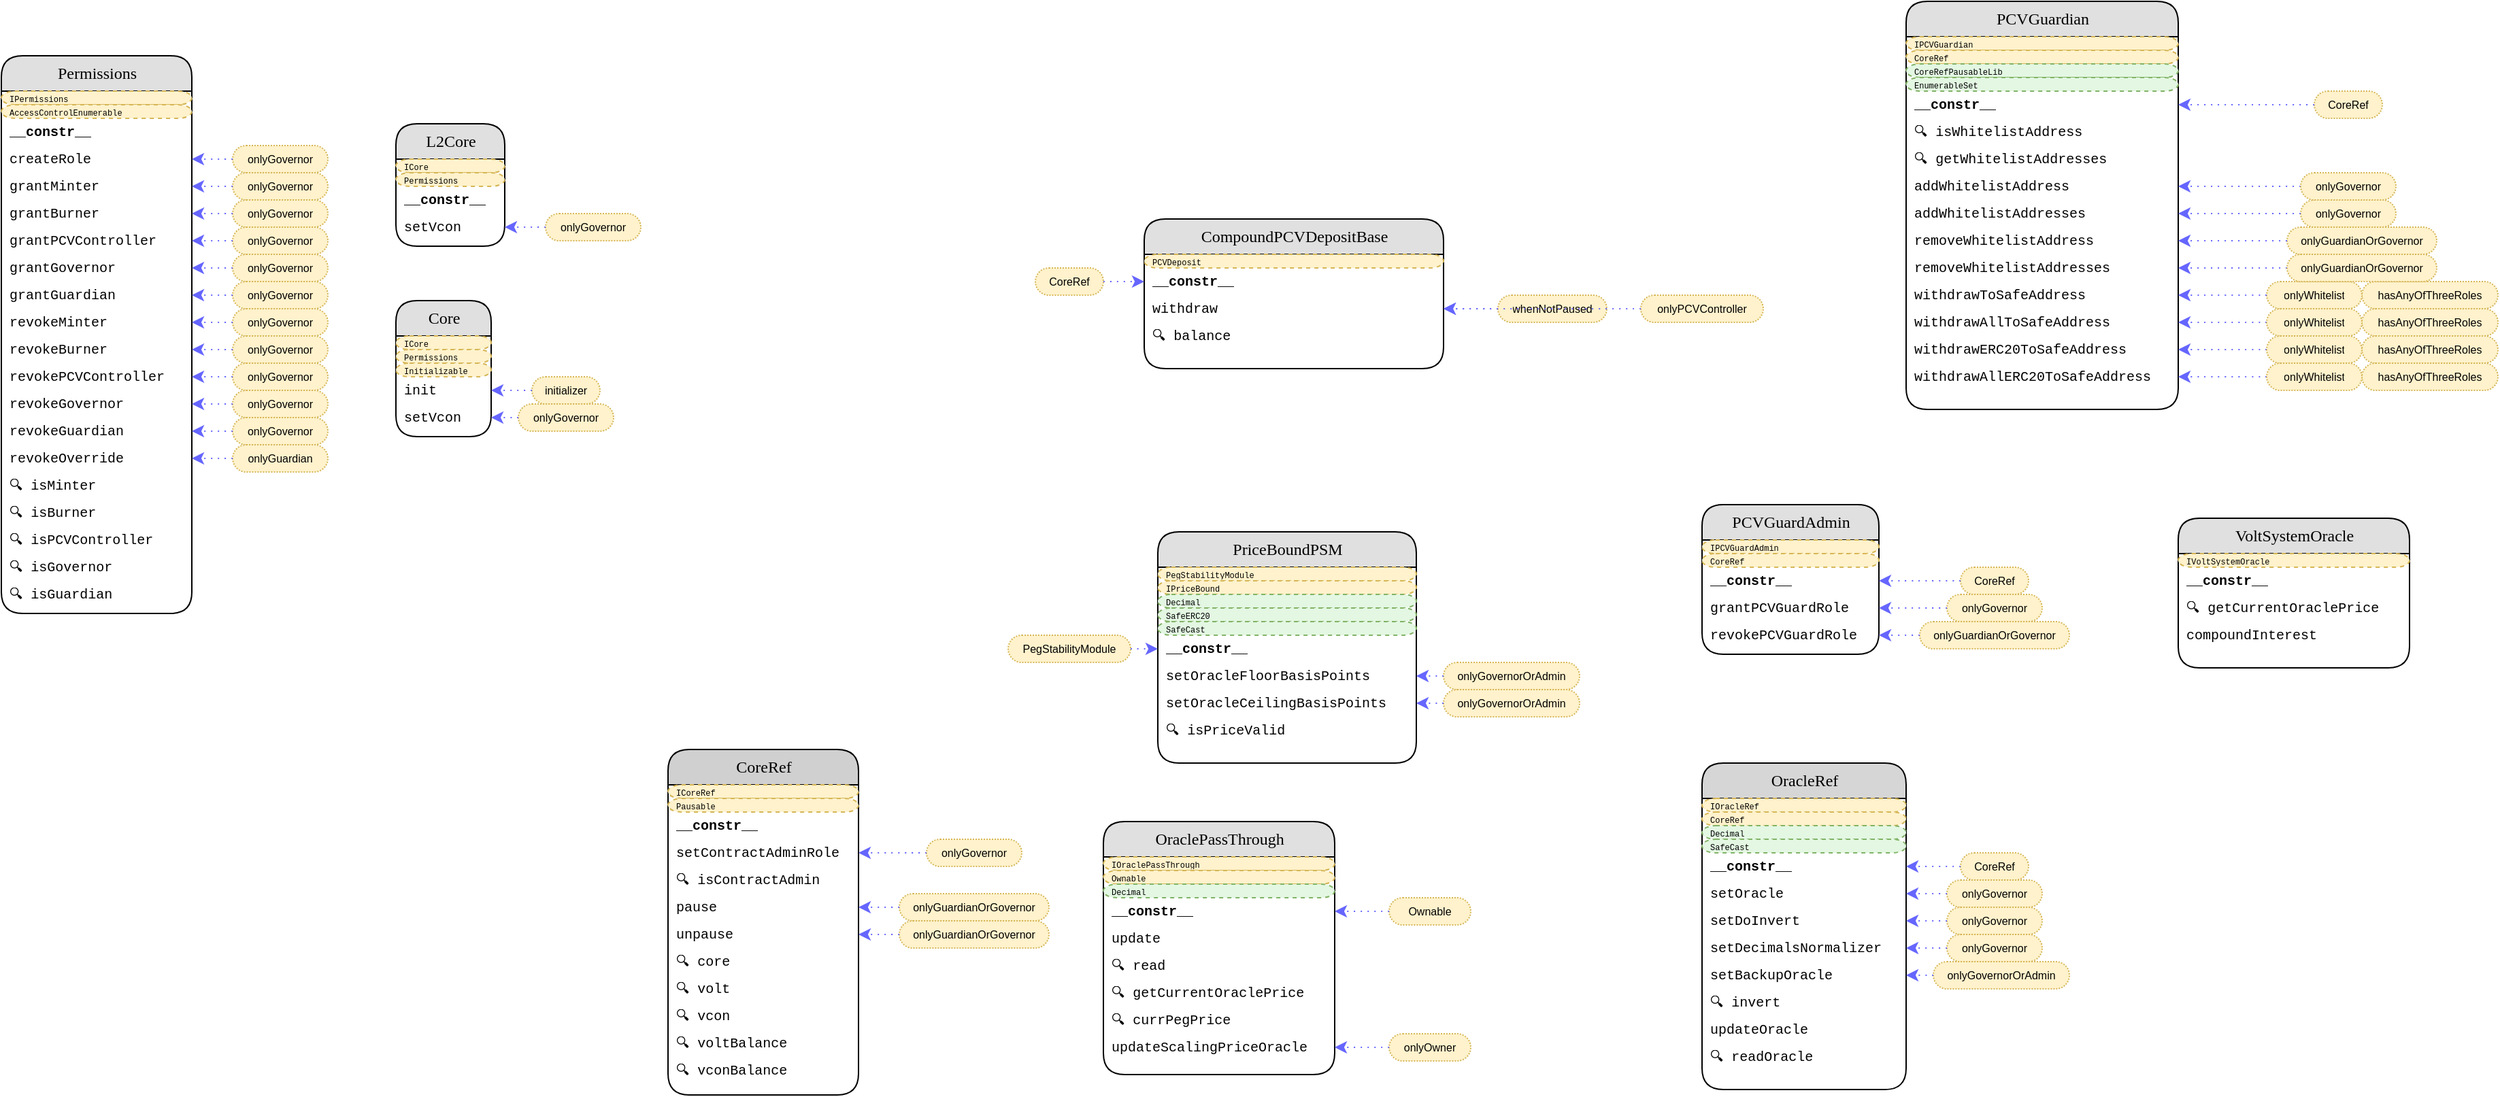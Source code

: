 <mxfile>
    <diagram id="2KBk0ybz4Udrp-lxrmij" name="Scope">
        <mxGraphModel dx="2385" dy="1724" grid="1" gridSize="10" guides="1" tooltips="1" connect="1" arrows="1" fold="1" page="1" pageScale="1" pageWidth="850" pageHeight="1100" math="0" shadow="0">
            <root>
                <mxCell id="0"/>
                <mxCell id="1" parent="0"/>
                <UserObject label="&lt;font&gt;CompoundPCVDepositBase&lt;/font&gt;" rparent="-" type="" override="" placeholders="1" id="sva-16630785043980">
                    <mxCell style="swimlane;html=1;fontStyle=0;childLayout=stackLayout;horizontal=1;startSize=26;fillColor=#E0E0E0;horizontalStack=0;resizeParent=1;resizeLast=0;collapsible=1;marginBottom=0;swimlaneFillColor=#ffffff;align=center;rounded=1;shadow=0;comic=0;labelBackgroundColor=none;strokeColor=#000000;strokeWidth=1;fontFamily=Verdana;fontSize=12;fontColor=default;arcSize=20;" parent="1" vertex="1">
                        <mxGeometry x="-350" y="-840" width="220" height="110" as="geometry"/>
                    </mxCell>
                </UserObject>
                <UserObject label="PCVDeposit" rparent="0" type="mxgraph.bootstrap.rrect;strokeColor=none" override="fontSize=6" placeholders="1" id="sva-16630785043980_i0">
                    <mxCell style="shape=mxgraph.bootstrap.rrect;strokeColor=none;html=1;fillColor=#fff2cc;strokeColor=#d6b656;dashed=1;spacingLeft=4;spacingRight=4;whiteSpace=wrap;overflow=hidden;rotatable=0;points=[[0,0.5],[1,0.5]];portConstraint=eastwest;fontFamily=Courier New;fontSize=10;align=left;fontSize=6" parent="sva-16630785043980" vertex="1">
                        <mxGeometry y="26" width="220" height="10" as="geometry"/>
                    </mxCell>
                </UserObject>
                <UserObject label="&lt;b&gt;__constr__&lt;b&gt;" rparent="0" type="text;strokeColor=none" override="" placeholders="1" id="sva-16630785043980_f0">
                    <mxCell style="shape=text;strokeColor=none;html=1;fillColor=none;spacingLeft=4;spacingRight=4;whiteSpace=wrap;overflow=hidden;rotatable=0;points=[[0,0.5],[1,0.5]];portConstraint=eastwest;fontFamily=Courier New;fontSize=10;align=left;" parent="sva-16630785043980" vertex="1">
                        <mxGeometry y="36" width="220" height="20" as="geometry"/>
                    </mxCell>
                </UserObject>
                <UserObject label="withdraw" rparent="0" type="text;strokeColor=none" override="" placeholders="1" id="sva-16630785043980_f1">
                    <mxCell style="shape=text;strokeColor=none;html=1;fillColor=none;spacingLeft=4;spacingRight=4;whiteSpace=wrap;overflow=hidden;rotatable=0;points=[[0,0.5],[1,0.5]];portConstraint=eastwest;fontFamily=Courier New;fontSize=10;align=left;" parent="sva-16630785043980" vertex="1">
                        <mxGeometry y="56" width="220" height="20" as="geometry"/>
                    </mxCell>
                </UserObject>
                <UserObject label="🔍 balance" rparent="0" type="text;strokeColor=none" override="" placeholders="1" id="sva-16630785043980_f2">
                    <mxCell style="shape=text;strokeColor=none;html=1;fillColor=none;spacingLeft=4;spacingRight=4;whiteSpace=wrap;overflow=hidden;rotatable=0;points=[[0,0.5],[1,0.5]];portConstraint=eastwest;fontFamily=Courier New;fontSize=10;align=left;" parent="sva-16630785043980" vertex="1">
                        <mxGeometry y="76" width="220" height="20" as="geometry"/>
                    </mxCell>
                </UserObject>
                <UserObject label="CoreRef" rparent="-" type="mxgraph.bootstrap.rrect" override="strokeColor=#d79b00;dashed=1;align=center;rSize=10;fontStyle=0;whiteSpace=wrap;dashPattern=1 1;strokeColor=#d6b656;fontSize=8;fontFamily=Helvetica" placeholders="1" id="sva-16630785043980_mod0_0">
                    <mxCell style="shape=mxgraph.bootstrap.rrect;html=1;fillColor=#fff2cc;spacingLeft=4;spacingRight=4;whiteSpace=wrap;overflow=hidden;rotatable=0;points=[[0,0.5],[1,0.5]];portConstraint=eastwest;fontFamily=Courier New;fontSize=10;align=left;strokeColor=#d79b00;dashed=1;align=center;rSize=10;fontStyle=0;whiteSpace=wrap;dashPattern=1 1;strokeColor=#d6b656;fontSize=8;fontFamily=Helvetica" parent="1" vertex="1">
                        <mxGeometry x="-430" y="-804" width="50" height="20" as="geometry"/>
                    </mxCell>
                </UserObject>
                <UserObject label="onlyPCVController" rparent="-" type="mxgraph.bootstrap.rrect" override="strokeColor=#d79b00;dashed=1;align=center;rSize=10;fontStyle=0;whiteSpace=wrap;dashPattern=1 1;strokeColor=#d6b656;fontSize=8;fontFamily=Helvetica" placeholders="1" id="sva-16630785043980_mod1_0">
                    <mxCell style="shape=mxgraph.bootstrap.rrect;html=1;fillColor=#fff2cc;spacingLeft=4;spacingRight=4;whiteSpace=wrap;overflow=hidden;rotatable=0;points=[[0,0.5],[1,0.5]];portConstraint=eastwest;fontFamily=Courier New;fontSize=10;align=left;strokeColor=#d79b00;dashed=1;align=center;rSize=10;fontStyle=0;whiteSpace=wrap;dashPattern=1 1;strokeColor=#d6b656;fontSize=8;fontFamily=Helvetica" parent="1" vertex="1">
                        <mxGeometry x="15" y="-784" width="90" height="20" as="geometry"/>
                    </mxCell>
                </UserObject>
                <UserObject label="whenNotPaused" rparent="-" type="mxgraph.bootstrap.rrect" override="strokeColor=#d79b00;dashed=1;align=center;rSize=10;fontStyle=0;whiteSpace=wrap;dashPattern=1 1;strokeColor=#d6b656;fontSize=8;fontFamily=Helvetica" placeholders="1" id="sva-16630785043980_mod1_1">
                    <mxCell style="shape=mxgraph.bootstrap.rrect;html=1;fillColor=#fff2cc;spacingLeft=4;spacingRight=4;whiteSpace=wrap;overflow=hidden;rotatable=0;points=[[0,0.5],[1,0.5]];portConstraint=eastwest;fontFamily=Courier New;fontSize=10;align=left;strokeColor=#d79b00;dashed=1;align=center;rSize=10;fontStyle=0;whiteSpace=wrap;dashPattern=1 1;strokeColor=#d6b656;fontSize=8;fontFamily=Helvetica" parent="1" vertex="1">
                        <mxGeometry x="-90" y="-784" width="80" height="20" as="geometry"/>
                    </mxCell>
                </UserObject>
                <mxCell id="mKt8G_2Him1UUxZEwaBn-1" value="" style="curved=1;fontSize=11;noEdgeStyle=1;strokeColor=#6666FF;dashed=1;dashPattern=1 4;" parent="1" source="sva-16630785043980_mod0_0" target="sva-16630785043980_f0" edge="1">
                    <mxGeometry relative="1" as="geometry"/>
                </mxCell>
                <mxCell id="mKt8G_2Him1UUxZEwaBn-2" value="" style="curved=1;fontSize=11;noEdgeStyle=1;strokeColor=#6666FF;dashed=1;dashPattern=1 4;" parent="1" source="sva-16630785043980_mod1_0" target="sva-16630785043980_f1" edge="1">
                    <mxGeometry relative="1" as="geometry"/>
                </mxCell>
                <mxCell id="mKt8G_2Him1UUxZEwaBn-3" value="" style="curved=1;fontSize=11;noEdgeStyle=1;strokeColor=#6666FF;dashed=1;dashPattern=1 4;" parent="1" source="sva-16630785043980_mod1_1" target="sva-16630785043980_f1" edge="1">
                    <mxGeometry relative="1" as="geometry"/>
                </mxCell>
                <UserObject label="Core" rparent="-" type="" override="" placeholders="1" id="sva-16630787703680">
                    <mxCell style="swimlane;html=1;fontStyle=0;childLayout=stackLayout;horizontal=1;startSize=26;fillColor=#E0E0E0;horizontalStack=0;resizeParent=1;resizeLast=0;collapsible=1;marginBottom=0;swimlaneFillColor=#ffffff;align=center;rounded=1;shadow=0;comic=0;labelBackgroundColor=none;strokeColor=#000000;strokeWidth=1;fontFamily=Verdana;fontSize=12;fontColor=#000000;arcSize=20;" parent="1" vertex="1">
                        <mxGeometry x="-900" y="-780" width="70" height="100" as="geometry"/>
                    </mxCell>
                </UserObject>
                <UserObject label="ICore" rparent="0" type="mxgraph.bootstrap.rrect;strokeColor=none" override="fontSize=6" placeholders="1" id="sva-16630787703680_i0">
                    <mxCell style="shape=mxgraph.bootstrap.rrect;strokeColor=none;html=1;fillColor=#fff2cc;strokeColor=#d6b656;dashed=1;spacingLeft=4;spacingRight=4;whiteSpace=wrap;overflow=hidden;rotatable=0;points=[[0,0.5],[1,0.5]];portConstraint=eastwest;fontFamily=Courier New;fontSize=10;align=left;fontSize=6;fontColor=#000000;" parent="sva-16630787703680" vertex="1">
                        <mxGeometry y="26" width="70" height="10" as="geometry"/>
                    </mxCell>
                </UserObject>
                <UserObject label="Permissions" rparent="0" type="mxgraph.bootstrap.rrect;strokeColor=none" override="fontSize=6" placeholders="1" id="sva-16630787703680_i1">
                    <mxCell style="shape=mxgraph.bootstrap.rrect;strokeColor=none;html=1;fillColor=#fff2cc;strokeColor=#d6b656;dashed=1;spacingLeft=4;spacingRight=4;whiteSpace=wrap;overflow=hidden;rotatable=0;points=[[0,0.5],[1,0.5]];portConstraint=eastwest;fontFamily=Courier New;fontSize=10;align=left;fontSize=6;fontColor=#000000;" parent="sva-16630787703680" vertex="1">
                        <mxGeometry y="36" width="70" height="10" as="geometry"/>
                    </mxCell>
                </UserObject>
                <UserObject label="Initializable" rparent="0" type="mxgraph.bootstrap.rrect;strokeColor=none" override="fontSize=6" placeholders="1" id="sva-16630787703680_i2">
                    <mxCell style="shape=mxgraph.bootstrap.rrect;strokeColor=none;html=1;fillColor=#fff2cc;strokeColor=#d6b656;dashed=1;spacingLeft=4;spacingRight=4;whiteSpace=wrap;overflow=hidden;rotatable=0;points=[[0,0.5],[1,0.5]];portConstraint=eastwest;fontFamily=Courier New;fontSize=10;align=left;fontSize=6;fontColor=#000000;" parent="sva-16630787703680" vertex="1">
                        <mxGeometry y="46" width="70" height="10" as="geometry"/>
                    </mxCell>
                </UserObject>
                <UserObject label="init" rparent="0" type="text;strokeColor=none" override="" placeholders="1" id="sva-16630787703680_f0">
                    <mxCell style="shape=text;strokeColor=none;html=1;fillColor=none;spacingLeft=4;spacingRight=4;whiteSpace=wrap;overflow=hidden;rotatable=0;points=[[0,0.5],[1,0.5]];portConstraint=eastwest;fontFamily=Courier New;fontSize=10;align=left;fontColor=#000000;" parent="sva-16630787703680" vertex="1">
                        <mxGeometry y="56" width="70" height="20" as="geometry"/>
                    </mxCell>
                </UserObject>
                <UserObject label="setVcon" rparent="0" type="text;strokeColor=none" override="" placeholders="1" id="sva-16630787703680_f1">
                    <mxCell style="shape=text;strokeColor=none;html=1;fillColor=none;spacingLeft=4;spacingRight=4;whiteSpace=wrap;overflow=hidden;rotatable=0;points=[[0,0.5],[1,0.5]];portConstraint=eastwest;fontFamily=Courier New;fontSize=10;align=left;fontColor=#000000;" parent="sva-16630787703680" vertex="1">
                        <mxGeometry y="76" width="70" height="20" as="geometry"/>
                    </mxCell>
                </UserObject>
                <UserObject label="initializer" rparent="-" type="mxgraph.bootstrap.rrect" override="strokeColor=#d79b00;dashed=1;align=center;rSize=10;fontStyle=0;whiteSpace=wrap;dashPattern=1 1;strokeColor=#d6b656;fontSize=8;fontFamily=Helvetica" placeholders="1" id="sva-16630787703680_mod0_0">
                    <mxCell style="shape=mxgraph.bootstrap.rrect;html=1;fillColor=#fff2cc;spacingLeft=4;spacingRight=4;whiteSpace=wrap;overflow=hidden;rotatable=0;points=[[0,0.5],[1,0.5]];portConstraint=eastwest;fontFamily=Courier New;fontSize=10;align=left;strokeColor=#d79b00;dashed=1;align=center;rSize=10;fontStyle=0;whiteSpace=wrap;dashPattern=1 1;strokeColor=#d6b656;fontSize=8;fontFamily=Helvetica;fontColor=#000000;" parent="1" vertex="1">
                        <mxGeometry x="-800" y="-724" width="50" height="20" as="geometry"/>
                    </mxCell>
                </UserObject>
                <UserObject label="onlyGovernor" rparent="-" type="mxgraph.bootstrap.rrect" override="strokeColor=#d79b00;dashed=1;align=center;rSize=10;fontStyle=0;whiteSpace=wrap;dashPattern=1 1;strokeColor=#d6b656;fontSize=8;fontFamily=Helvetica" placeholders="1" id="sva-16630787703680_mod1_0">
                    <mxCell style="shape=mxgraph.bootstrap.rrect;html=1;fillColor=#fff2cc;spacingLeft=4;spacingRight=4;whiteSpace=wrap;overflow=hidden;rotatable=0;points=[[0,0.5],[1,0.5]];portConstraint=eastwest;fontFamily=Courier New;fontSize=10;align=left;strokeColor=#d79b00;dashed=1;align=center;rSize=10;fontStyle=0;whiteSpace=wrap;dashPattern=1 1;strokeColor=#d6b656;fontSize=8;fontFamily=Helvetica;fontColor=#000000;" parent="1" vertex="1">
                        <mxGeometry x="-810" y="-704" width="70" height="20" as="geometry"/>
                    </mxCell>
                </UserObject>
                <mxCell id="mKt8G_2Him1UUxZEwaBn-4" value="" style="curved=1;fontSize=11;noEdgeStyle=1;strokeColor=#6666FF;dashed=1;dashPattern=1 4;fontColor=#000000;" parent="1" source="sva-16630787703680_mod0_0" target="sva-16630787703680_f0" edge="1">
                    <mxGeometry relative="1" as="geometry"/>
                </mxCell>
                <mxCell id="mKt8G_2Him1UUxZEwaBn-5" value="" style="curved=1;fontSize=11;noEdgeStyle=1;strokeColor=#6666FF;dashed=1;dashPattern=1 4;fontColor=#000000;" parent="1" source="sva-16630787703680_mod1_0" target="sva-16630787703680_f1" edge="1">
                    <mxGeometry relative="1" as="geometry"/>
                </mxCell>
                <UserObject label="PriceBoundPSM" rparent="-" type="" override="" placeholders="1" id="sva-16630790689480">
                    <mxCell style="swimlane;html=1;fontStyle=0;childLayout=stackLayout;horizontal=1;startSize=26;fillColor=#e0e0e0;horizontalStack=0;resizeParent=1;resizeLast=0;collapsible=1;marginBottom=0;swimlaneFillColor=#ffffff;align=center;rounded=1;shadow=0;comic=0;labelBackgroundColor=none;strokeColor=#000000;strokeWidth=1;fontFamily=Verdana;fontSize=12;fontColor=#000000;arcSize=20;" parent="1" vertex="1">
                        <mxGeometry x="-340" y="-610" width="190" height="170" as="geometry"/>
                    </mxCell>
                </UserObject>
                <UserObject label="PegStabilityModule" rparent="0" type="mxgraph.bootstrap.rrect;strokeColor=none" override="fontSize=6" placeholders="1" id="sva-16630790689480_i0">
                    <mxCell style="shape=mxgraph.bootstrap.rrect;strokeColor=none;html=1;fillColor=#fff2cc;strokeColor=#d6b656;dashed=1;spacingLeft=4;spacingRight=4;whiteSpace=wrap;overflow=hidden;rotatable=0;points=[[0,0.5],[1,0.5]];portConstraint=eastwest;fontFamily=Courier New;fontSize=10;align=left;fontSize=6;labelBackgroundColor=none;fontColor=default;" parent="sva-16630790689480" vertex="1">
                        <mxGeometry y="26" width="190" height="10" as="geometry"/>
                    </mxCell>
                </UserObject>
                <UserObject label="IPriceBound" rparent="0" type="mxgraph.bootstrap.rrect;strokeColor=none" override="fontSize=6" placeholders="1" id="sva-16630790689480_i1">
                    <mxCell style="shape=mxgraph.bootstrap.rrect;strokeColor=none;html=1;fillColor=#fff2cc;strokeColor=#d6b656;dashed=1;spacingLeft=4;spacingRight=4;whiteSpace=wrap;overflow=hidden;rotatable=0;points=[[0,0.5],[1,0.5]];portConstraint=eastwest;fontFamily=Courier New;fontSize=10;align=left;fontSize=6;labelBackgroundColor=none;fontColor=default;" parent="sva-16630790689480" vertex="1">
                        <mxGeometry y="36" width="190" height="10" as="geometry"/>
                    </mxCell>
                </UserObject>
                <UserObject label="Decimal" rparent="0" type="mxgraph.bootstrap.rrect" override="fontSize=6" placeholders="1" id="sva-16630790689480_u0">
                    <mxCell style="shape=mxgraph.bootstrap.rrect;html=1;fillColor=#E3F7E2;strokeColor=#82b366;dashed=1;spacingLeft=4;spacingRight=4;whiteSpace=wrap;overflow=hidden;rotatable=0;points=[[0,0.5],[1,0.5]];portConstraint=eastwest;fontFamily=Courier New;fontSize=10;align=left;fontSize=6;labelBackgroundColor=none;fontColor=default;" parent="sva-16630790689480" vertex="1">
                        <mxGeometry y="46" width="190" height="10" as="geometry"/>
                    </mxCell>
                </UserObject>
                <UserObject label="SafeERC20" rparent="0" type="mxgraph.bootstrap.rrect" override="fontSize=6" placeholders="1" id="sva-16630790689480_u1">
                    <mxCell style="shape=mxgraph.bootstrap.rrect;html=1;fillColor=#E3F7E2;strokeColor=#82b366;dashed=1;spacingLeft=4;spacingRight=4;whiteSpace=wrap;overflow=hidden;rotatable=0;points=[[0,0.5],[1,0.5]];portConstraint=eastwest;fontFamily=Courier New;fontSize=10;align=left;fontSize=6;labelBackgroundColor=none;fontColor=default;" parent="sva-16630790689480" vertex="1">
                        <mxGeometry y="56" width="190" height="10" as="geometry"/>
                    </mxCell>
                </UserObject>
                <UserObject label="SafeCast" rparent="0" type="mxgraph.bootstrap.rrect" override="fontSize=6" placeholders="1" id="sva-16630790689480_u2">
                    <mxCell style="shape=mxgraph.bootstrap.rrect;html=1;fillColor=#E3F7E2;strokeColor=#82b366;dashed=1;spacingLeft=4;spacingRight=4;whiteSpace=wrap;overflow=hidden;rotatable=0;points=[[0,0.5],[1,0.5]];portConstraint=eastwest;fontFamily=Courier New;fontSize=10;align=left;fontSize=6;labelBackgroundColor=none;fontColor=default;" parent="sva-16630790689480" vertex="1">
                        <mxGeometry y="66" width="190" height="10" as="geometry"/>
                    </mxCell>
                </UserObject>
                <UserObject label="&lt;b&gt;__constr__&lt;b&gt;" rparent="0" type="text;strokeColor=none" override="" placeholders="1" id="sva-16630790689480_f0">
                    <mxCell style="shape=text;strokeColor=none;html=1;fillColor=none;spacingLeft=4;spacingRight=4;whiteSpace=wrap;overflow=hidden;rotatable=0;points=[[0,0.5],[1,0.5]];portConstraint=eastwest;fontFamily=Courier New;fontSize=10;align=left;labelBackgroundColor=none;fontColor=default;" parent="sva-16630790689480" vertex="1">
                        <mxGeometry y="76" width="190" height="20" as="geometry"/>
                    </mxCell>
                </UserObject>
                <UserObject label="setOracleFloorBasisPoints" rparent="0" type="text;strokeColor=none" override="" placeholders="1" id="sva-16630790689480_f1">
                    <mxCell style="shape=text;strokeColor=none;html=1;fillColor=none;spacingLeft=4;spacingRight=4;whiteSpace=wrap;overflow=hidden;rotatable=0;points=[[0,0.5],[1,0.5]];portConstraint=eastwest;fontFamily=Courier New;fontSize=10;align=left;labelBackgroundColor=none;fontColor=default;" parent="sva-16630790689480" vertex="1">
                        <mxGeometry y="96" width="190" height="20" as="geometry"/>
                    </mxCell>
                </UserObject>
                <UserObject label="setOracleCeilingBasisPoints" rparent="0" type="text;strokeColor=none" override="" placeholders="1" id="sva-16630790689480_f2">
                    <mxCell style="shape=text;strokeColor=none;html=1;fillColor=none;spacingLeft=4;spacingRight=4;whiteSpace=wrap;overflow=hidden;rotatable=0;points=[[0,0.5],[1,0.5]];portConstraint=eastwest;fontFamily=Courier New;fontSize=10;align=left;labelBackgroundColor=none;fontColor=default;" parent="sva-16630790689480" vertex="1">
                        <mxGeometry y="116" width="190" height="20" as="geometry"/>
                    </mxCell>
                </UserObject>
                <UserObject label="🔍 isPriceValid" rparent="0" type="text;strokeColor=none" override="" placeholders="1" id="sva-16630790689480_f3">
                    <mxCell style="shape=text;strokeColor=none;html=1;fillColor=none;spacingLeft=4;spacingRight=4;whiteSpace=wrap;overflow=hidden;rotatable=0;points=[[0,0.5],[1,0.5]];portConstraint=eastwest;fontFamily=Courier New;fontSize=10;align=left;labelBackgroundColor=none;fontColor=default;" parent="sva-16630790689480" vertex="1">
                        <mxGeometry y="136" width="190" height="20" as="geometry"/>
                    </mxCell>
                </UserObject>
                <UserObject label="PegStabilityModule" rparent="-" type="mxgraph.bootstrap.rrect" override="strokeColor=#d79b00;dashed=1;align=center;rSize=10;fontStyle=0;whiteSpace=wrap;dashPattern=1 1;strokeColor=#d6b656;fontSize=8;fontFamily=Helvetica" placeholders="1" id="sva-16630790689480_mod0_0">
                    <mxCell style="shape=mxgraph.bootstrap.rrect;html=1;fillColor=#fff2cc;spacingLeft=4;spacingRight=4;whiteSpace=wrap;overflow=hidden;rotatable=0;points=[[0,0.5],[1,0.5]];portConstraint=eastwest;fontFamily=Courier New;fontSize=10;align=left;strokeColor=#d79b00;dashed=1;align=center;rSize=10;fontStyle=0;whiteSpace=wrap;dashPattern=1 1;strokeColor=#d6b656;fontSize=8;fontFamily=Helvetica;labelBackgroundColor=none;fontColor=default;" parent="1" vertex="1">
                        <mxGeometry x="-450" y="-534" width="90" height="20" as="geometry"/>
                    </mxCell>
                </UserObject>
                <UserObject label="onlyGovernorOrAdmin" rparent="-" type="mxgraph.bootstrap.rrect" override="strokeColor=#d79b00;dashed=1;align=center;rSize=10;fontStyle=0;whiteSpace=wrap;dashPattern=1 1;strokeColor=#d6b656;fontSize=8;fontFamily=Helvetica" placeholders="1" id="sva-16630790689480_mod1_0">
                    <mxCell style="shape=mxgraph.bootstrap.rrect;html=1;fillColor=#fff2cc;spacingLeft=4;spacingRight=4;whiteSpace=wrap;overflow=hidden;rotatable=0;points=[[0,0.5],[1,0.5]];portConstraint=eastwest;fontFamily=Courier New;fontSize=10;align=left;strokeColor=#d79b00;dashed=1;align=center;rSize=10;fontStyle=0;whiteSpace=wrap;dashPattern=1 1;strokeColor=#d6b656;fontSize=8;fontFamily=Helvetica;labelBackgroundColor=none;fontColor=default;" parent="1" vertex="1">
                        <mxGeometry x="-130" y="-514" width="100" height="20" as="geometry"/>
                    </mxCell>
                </UserObject>
                <UserObject label="onlyGovernorOrAdmin" rparent="-" type="mxgraph.bootstrap.rrect" override="strokeColor=#d79b00;dashed=1;align=center;rSize=10;fontStyle=0;whiteSpace=wrap;dashPattern=1 1;strokeColor=#d6b656;fontSize=8;fontFamily=Helvetica" placeholders="1" id="sva-16630790689480_mod2_0">
                    <mxCell style="shape=mxgraph.bootstrap.rrect;html=1;fillColor=#fff2cc;spacingLeft=4;spacingRight=4;whiteSpace=wrap;overflow=hidden;rotatable=0;points=[[0,0.5],[1,0.5]];portConstraint=eastwest;fontFamily=Courier New;fontSize=10;align=left;strokeColor=#d79b00;dashed=1;align=center;rSize=10;fontStyle=0;whiteSpace=wrap;dashPattern=1 1;strokeColor=#d6b656;fontSize=8;fontFamily=Helvetica;labelBackgroundColor=none;fontColor=default;" parent="1" vertex="1">
                        <mxGeometry x="-130" y="-494" width="100" height="20" as="geometry"/>
                    </mxCell>
                </UserObject>
                <mxCell id="mKt8G_2Him1UUxZEwaBn-6" value="" style="curved=1;fontSize=11;noEdgeStyle=1;strokeColor=#6666FF;dashed=1;dashPattern=1 4;" parent="1" source="sva-16630790689480_mod0_0" target="sva-16630790689480_f0" edge="1">
                    <mxGeometry relative="1" as="geometry"/>
                </mxCell>
                <mxCell id="mKt8G_2Him1UUxZEwaBn-7" value="" style="curved=1;fontSize=11;noEdgeStyle=1;strokeColor=#6666FF;dashed=1;dashPattern=1 4;" parent="1" source="sva-16630790689480_mod1_0" target="sva-16630790689480_f1" edge="1">
                    <mxGeometry relative="1" as="geometry"/>
                </mxCell>
                <mxCell id="mKt8G_2Him1UUxZEwaBn-8" value="" style="curved=1;fontSize=11;noEdgeStyle=1;strokeColor=#6666FF;dashed=1;dashPattern=1 4;" parent="1" source="sva-16630790689480_mod2_0" target="sva-16630790689480_f2" edge="1">
                    <mxGeometry relative="1" as="geometry"/>
                </mxCell>
                <UserObject label="L2Core" rparent="-" type="" override="" placeholders="1" id="sva-16630792655670">
                    <mxCell style="swimlane;html=1;fontStyle=0;childLayout=stackLayout;horizontal=1;startSize=26;fillColor=#e0e0e0;horizontalStack=0;resizeParent=1;resizeLast=0;collapsible=1;marginBottom=0;swimlaneFillColor=#ffffff;align=center;rounded=1;shadow=0;comic=0;labelBackgroundColor=none;strokeColor=#000000;strokeWidth=1;fontFamily=Verdana;fontSize=12;fontColor=#000000;arcSize=20;" parent="1" vertex="1">
                        <mxGeometry x="-900" y="-910" width="80" height="90" as="geometry"/>
                    </mxCell>
                </UserObject>
                <UserObject label="ICore" rparent="0" type="mxgraph.bootstrap.rrect;strokeColor=none" override="fontSize=6" placeholders="1" id="sva-16630792655670_i0">
                    <mxCell style="shape=mxgraph.bootstrap.rrect;strokeColor=none;html=1;fillColor=#fff2cc;strokeColor=#d6b656;dashed=1;spacingLeft=4;spacingRight=4;whiteSpace=wrap;overflow=hidden;rotatable=0;points=[[0,0.5],[1,0.5]];portConstraint=eastwest;fontFamily=Courier New;fontSize=10;align=left;fontSize=6;labelBackgroundColor=none;fontColor=default;" parent="sva-16630792655670" vertex="1">
                        <mxGeometry y="26" width="80" height="10" as="geometry"/>
                    </mxCell>
                </UserObject>
                <UserObject label="Permissions" rparent="0" type="mxgraph.bootstrap.rrect;strokeColor=none" override="fontSize=6" placeholders="1" id="sva-16630792655670_i1">
                    <mxCell style="shape=mxgraph.bootstrap.rrect;strokeColor=none;html=1;fillColor=#fff2cc;strokeColor=#d6b656;dashed=1;spacingLeft=4;spacingRight=4;whiteSpace=wrap;overflow=hidden;rotatable=0;points=[[0,0.5],[1,0.5]];portConstraint=eastwest;fontFamily=Courier New;fontSize=10;align=left;fontSize=6;labelBackgroundColor=none;fontColor=default;" parent="sva-16630792655670" vertex="1">
                        <mxGeometry y="36" width="80" height="10" as="geometry"/>
                    </mxCell>
                </UserObject>
                <UserObject label="&lt;b&gt;__constr__&lt;b&gt;" rparent="0" type="text;strokeColor=none" override="" placeholders="1" id="sva-16630792655670_f0">
                    <mxCell style="shape=text;strokeColor=none;html=1;fillColor=none;spacingLeft=4;spacingRight=4;whiteSpace=wrap;overflow=hidden;rotatable=0;points=[[0,0.5],[1,0.5]];portConstraint=eastwest;fontFamily=Courier New;fontSize=10;align=left;labelBackgroundColor=none;fontColor=default;" parent="sva-16630792655670" vertex="1">
                        <mxGeometry y="46" width="80" height="20" as="geometry"/>
                    </mxCell>
                </UserObject>
                <UserObject label="setVcon" rparent="0" type="text;strokeColor=none" override="" placeholders="1" id="sva-16630792655670_f1">
                    <mxCell style="shape=text;strokeColor=none;html=1;fillColor=none;spacingLeft=4;spacingRight=4;whiteSpace=wrap;overflow=hidden;rotatable=0;points=[[0,0.5],[1,0.5]];portConstraint=eastwest;fontFamily=Courier New;fontSize=10;align=left;labelBackgroundColor=none;fontColor=default;" parent="sva-16630792655670" vertex="1">
                        <mxGeometry y="66" width="80" height="20" as="geometry"/>
                    </mxCell>
                </UserObject>
                <UserObject label="onlyGovernor" rparent="-" type="mxgraph.bootstrap.rrect" override="strokeColor=#d79b00;dashed=1;align=center;rSize=10;fontStyle=0;whiteSpace=wrap;dashPattern=1 1;strokeColor=#d6b656;fontSize=8;fontFamily=Helvetica" placeholders="1" id="sva-16630792655670_mod1_0">
                    <mxCell style="shape=mxgraph.bootstrap.rrect;html=1;fillColor=#fff2cc;spacingLeft=4;spacingRight=4;whiteSpace=wrap;overflow=hidden;rotatable=0;points=[[0,0.5],[1,0.5]];portConstraint=eastwest;fontFamily=Courier New;fontSize=10;align=left;strokeColor=#d79b00;dashed=1;align=center;rSize=10;fontStyle=0;whiteSpace=wrap;dashPattern=1 1;strokeColor=#d6b656;fontSize=8;fontFamily=Helvetica;labelBackgroundColor=none;fontColor=default;" parent="1" vertex="1">
                        <mxGeometry x="-790" y="-844" width="70" height="20" as="geometry"/>
                    </mxCell>
                </UserObject>
                <mxCell id="mKt8G_2Him1UUxZEwaBn-9" value="" style="curved=1;fontSize=11;noEdgeStyle=1;strokeColor=#6666FF;dashed=1;dashPattern=1 4;" parent="1" source="sva-16630792655670_mod1_0" target="sva-16630792655670_f1" edge="1">
                    <mxGeometry relative="1" as="geometry"/>
                </mxCell>
                <UserObject label="VoltSystemOracle" rparent="-" type="" override="" placeholders="1" id="sva-16630792876910">
                    <mxCell style="swimlane;html=1;fontStyle=0;childLayout=stackLayout;horizontal=1;startSize=26;fillColor=#e0e0e0;horizontalStack=0;resizeParent=1;resizeLast=0;collapsible=1;marginBottom=0;swimlaneFillColor=#ffffff;align=center;rounded=1;shadow=0;comic=0;labelBackgroundColor=none;strokeColor=#000000;strokeWidth=1;fontFamily=Verdana;fontSize=12;fontColor=#000000;arcSize=20;" parent="1" vertex="1">
                        <mxGeometry x="410" y="-620" width="170" height="110" as="geometry"/>
                    </mxCell>
                </UserObject>
                <UserObject label="IVoltSystemOracle" rparent="0" type="mxgraph.bootstrap.rrect;strokeColor=none" override="fontSize=6" placeholders="1" id="sva-16630792876910_i0">
                    <mxCell style="shape=mxgraph.bootstrap.rrect;strokeColor=none;html=1;fillColor=#fff2cc;strokeColor=#d6b656;dashed=1;spacingLeft=4;spacingRight=4;whiteSpace=wrap;overflow=hidden;rotatable=0;points=[[0,0.5],[1,0.5]];portConstraint=eastwest;fontFamily=Courier New;fontSize=10;align=left;fontSize=6;labelBackgroundColor=none;fontColor=default;" parent="sva-16630792876910" vertex="1">
                        <mxGeometry y="26" width="170" height="10" as="geometry"/>
                    </mxCell>
                </UserObject>
                <UserObject label="&lt;b&gt;__constr__&lt;b&gt;" rparent="0" type="text;strokeColor=none" override="" placeholders="1" id="sva-16630792876910_f0">
                    <mxCell style="shape=text;strokeColor=none;html=1;fillColor=none;spacingLeft=4;spacingRight=4;whiteSpace=wrap;overflow=hidden;rotatable=0;points=[[0,0.5],[1,0.5]];portConstraint=eastwest;fontFamily=Courier New;fontSize=10;align=left;labelBackgroundColor=none;fontColor=default;" parent="sva-16630792876910" vertex="1">
                        <mxGeometry y="36" width="170" height="20" as="geometry"/>
                    </mxCell>
                </UserObject>
                <UserObject label="🔍 getCurrentOraclePrice" rparent="0" type="text;strokeColor=none" override="" placeholders="1" id="sva-16630792876910_f1">
                    <mxCell style="shape=text;strokeColor=none;html=1;fillColor=none;spacingLeft=4;spacingRight=4;whiteSpace=wrap;overflow=hidden;rotatable=0;points=[[0,0.5],[1,0.5]];portConstraint=eastwest;fontFamily=Courier New;fontSize=10;align=left;labelBackgroundColor=none;fontColor=default;" parent="sva-16630792876910" vertex="1">
                        <mxGeometry y="56" width="170" height="20" as="geometry"/>
                    </mxCell>
                </UserObject>
                <UserObject label="compoundInterest" rparent="0" type="text;strokeColor=none" override="" placeholders="1" id="sva-16630792876910_f2">
                    <mxCell style="shape=text;strokeColor=none;html=1;fillColor=none;spacingLeft=4;spacingRight=4;whiteSpace=wrap;overflow=hidden;rotatable=0;points=[[0,0.5],[1,0.5]];portConstraint=eastwest;fontFamily=Courier New;fontSize=10;align=left;labelBackgroundColor=none;fontColor=default;" parent="sva-16630792876910" vertex="1">
                        <mxGeometry y="76" width="170" height="20" as="geometry"/>
                    </mxCell>
                </UserObject>
                <UserObject label="OraclePassThrough" rparent="-" type="" override="" placeholders="1" id="sva-16630793361820">
                    <mxCell style="swimlane;html=1;fontStyle=0;childLayout=stackLayout;horizontal=1;startSize=26;fillColor=#e0e0e0;horizontalStack=0;resizeParent=1;resizeLast=0;collapsible=1;marginBottom=0;swimlaneFillColor=#ffffff;align=center;rounded=1;shadow=0;comic=0;labelBackgroundColor=none;strokeColor=#000000;strokeWidth=1;fontFamily=Verdana;fontSize=12;fontColor=#000000;arcSize=20;" parent="1" vertex="1">
                        <mxGeometry x="-380" y="-397" width="170" height="186" as="geometry"/>
                    </mxCell>
                </UserObject>
                <UserObject label="IOraclePassThrough" rparent="0" type="mxgraph.bootstrap.rrect;strokeColor=none" override="fontSize=6" placeholders="1" id="sva-16630793361820_i0">
                    <mxCell style="shape=mxgraph.bootstrap.rrect;strokeColor=none;html=1;fillColor=#fff2cc;strokeColor=#d6b656;dashed=1;spacingLeft=4;spacingRight=4;whiteSpace=wrap;overflow=hidden;rotatable=0;points=[[0,0.5],[1,0.5]];portConstraint=eastwest;fontFamily=Courier New;fontSize=10;align=left;fontSize=6;labelBackgroundColor=none;fontColor=default;" parent="sva-16630793361820" vertex="1">
                        <mxGeometry y="26" width="170" height="10" as="geometry"/>
                    </mxCell>
                </UserObject>
                <UserObject label="Ownable" rparent="0" type="mxgraph.bootstrap.rrect;strokeColor=none" override="fontSize=6" placeholders="1" id="sva-16630793361820_i1">
                    <mxCell style="shape=mxgraph.bootstrap.rrect;strokeColor=none;html=1;fillColor=#fff2cc;strokeColor=#d6b656;dashed=1;spacingLeft=4;spacingRight=4;whiteSpace=wrap;overflow=hidden;rotatable=0;points=[[0,0.5],[1,0.5]];portConstraint=eastwest;fontFamily=Courier New;fontSize=10;align=left;fontSize=6;labelBackgroundColor=none;fontColor=default;" parent="sva-16630793361820" vertex="1">
                        <mxGeometry y="36" width="170" height="10" as="geometry"/>
                    </mxCell>
                </UserObject>
                <UserObject label="Decimal" rparent="0" type="mxgraph.bootstrap.rrect" override="fontSize=6" placeholders="1" id="sva-16630793361820_u0">
                    <mxCell style="shape=mxgraph.bootstrap.rrect;html=1;fillColor=#E3F7E2;strokeColor=#82b366;dashed=1;spacingLeft=4;spacingRight=4;whiteSpace=wrap;overflow=hidden;rotatable=0;points=[[0,0.5],[1,0.5]];portConstraint=eastwest;fontFamily=Courier New;fontSize=10;align=left;fontSize=6;labelBackgroundColor=none;fontColor=default;" parent="sva-16630793361820" vertex="1">
                        <mxGeometry y="46" width="170" height="10" as="geometry"/>
                    </mxCell>
                </UserObject>
                <UserObject label="&lt;b&gt;__constr__&lt;b&gt;" rparent="0" type="text;strokeColor=none" override="" placeholders="1" id="sva-16630793361820_f0">
                    <mxCell style="shape=text;strokeColor=none;html=1;fillColor=none;spacingLeft=4;spacingRight=4;whiteSpace=wrap;overflow=hidden;rotatable=0;points=[[0,0.5],[1,0.5]];portConstraint=eastwest;fontFamily=Courier New;fontSize=10;align=left;labelBackgroundColor=none;fontColor=default;" parent="sva-16630793361820" vertex="1">
                        <mxGeometry y="56" width="170" height="20" as="geometry"/>
                    </mxCell>
                </UserObject>
                <UserObject label="update" rparent="0" type="text;strokeColor=none" override="" placeholders="1" id="sva-16630793361820_f1">
                    <mxCell style="shape=text;strokeColor=none;html=1;fillColor=none;spacingLeft=4;spacingRight=4;whiteSpace=wrap;overflow=hidden;rotatable=0;points=[[0,0.5],[1,0.5]];portConstraint=eastwest;fontFamily=Courier New;fontSize=10;align=left;labelBackgroundColor=none;fontColor=default;" parent="sva-16630793361820" vertex="1">
                        <mxGeometry y="76" width="170" height="20" as="geometry"/>
                    </mxCell>
                </UserObject>
                <UserObject label="🔍 read" rparent="0" type="text;strokeColor=none" override="" placeholders="1" id="sva-16630793361820_f2">
                    <mxCell style="shape=text;strokeColor=none;html=1;fillColor=none;spacingLeft=4;spacingRight=4;whiteSpace=wrap;overflow=hidden;rotatable=0;points=[[0,0.5],[1,0.5]];portConstraint=eastwest;fontFamily=Courier New;fontSize=10;align=left;labelBackgroundColor=none;fontColor=default;" parent="sva-16630793361820" vertex="1">
                        <mxGeometry y="96" width="170" height="20" as="geometry"/>
                    </mxCell>
                </UserObject>
                <UserObject label="🔍 getCurrentOraclePrice" rparent="0" type="text;strokeColor=none" override="" placeholders="1" id="sva-16630793361820_f3">
                    <mxCell style="shape=text;strokeColor=none;html=1;fillColor=none;spacingLeft=4;spacingRight=4;whiteSpace=wrap;overflow=hidden;rotatable=0;points=[[0,0.5],[1,0.5]];portConstraint=eastwest;fontFamily=Courier New;fontSize=10;align=left;labelBackgroundColor=none;fontColor=default;" parent="sva-16630793361820" vertex="1">
                        <mxGeometry y="116" width="170" height="20" as="geometry"/>
                    </mxCell>
                </UserObject>
                <UserObject label="🔍 currPegPrice" rparent="0" type="text;strokeColor=none" override="" placeholders="1" id="sva-16630793361820_f4">
                    <mxCell style="shape=text;strokeColor=none;html=1;fillColor=none;spacingLeft=4;spacingRight=4;whiteSpace=wrap;overflow=hidden;rotatable=0;points=[[0,0.5],[1,0.5]];portConstraint=eastwest;fontFamily=Courier New;fontSize=10;align=left;labelBackgroundColor=none;fontColor=default;" parent="sva-16630793361820" vertex="1">
                        <mxGeometry y="136" width="170" height="20" as="geometry"/>
                    </mxCell>
                </UserObject>
                <UserObject label="updateScalingPriceOracle" rparent="0" type="text;strokeColor=none" override="" placeholders="1" id="sva-16630793361820_f5">
                    <mxCell style="shape=text;strokeColor=none;html=1;fillColor=none;spacingLeft=4;spacingRight=4;whiteSpace=wrap;overflow=hidden;rotatable=0;points=[[0,0.5],[1,0.5]];portConstraint=eastwest;fontFamily=Courier New;fontSize=10;align=left;labelBackgroundColor=none;fontColor=default;" parent="sva-16630793361820" vertex="1">
                        <mxGeometry y="156" width="170" height="20" as="geometry"/>
                    </mxCell>
                </UserObject>
                <UserObject label="Ownable" rparent="-" type="mxgraph.bootstrap.rrect" override="strokeColor=#d79b00;dashed=1;align=center;rSize=10;fontStyle=0;whiteSpace=wrap;dashPattern=1 1;strokeColor=#d6b656;fontSize=8;fontFamily=Helvetica" placeholders="1" id="sva-16630793361820_mod0_0">
                    <mxCell style="shape=mxgraph.bootstrap.rrect;html=1;fillColor=#fff2cc;spacingLeft=4;spacingRight=4;whiteSpace=wrap;overflow=hidden;rotatable=0;points=[[0,0.5],[1,0.5]];portConstraint=eastwest;fontFamily=Courier New;fontSize=10;align=left;strokeColor=#d79b00;dashed=1;align=center;rSize=10;fontStyle=0;whiteSpace=wrap;dashPattern=1 1;strokeColor=#d6b656;fontSize=8;fontFamily=Helvetica;labelBackgroundColor=none;fontColor=default;" parent="1" vertex="1">
                        <mxGeometry x="-170" y="-341" width="60" height="20" as="geometry"/>
                    </mxCell>
                </UserObject>
                <UserObject label="onlyOwner" rparent="-" type="mxgraph.bootstrap.rrect" override="strokeColor=#d79b00;dashed=1;align=center;rSize=10;fontStyle=0;whiteSpace=wrap;dashPattern=1 1;strokeColor=#d6b656;fontSize=8;fontFamily=Helvetica" placeholders="1" id="sva-16630793361820_mod5_0">
                    <mxCell style="shape=mxgraph.bootstrap.rrect;html=1;fillColor=#fff2cc;spacingLeft=4;spacingRight=4;whiteSpace=wrap;overflow=hidden;rotatable=0;points=[[0,0.5],[1,0.5]];portConstraint=eastwest;fontFamily=Courier New;fontSize=10;align=left;strokeColor=#d79b00;dashed=1;align=center;rSize=10;fontStyle=0;whiteSpace=wrap;dashPattern=1 1;strokeColor=#d6b656;fontSize=8;fontFamily=Helvetica;labelBackgroundColor=none;fontColor=default;" parent="1" vertex="1">
                        <mxGeometry x="-170" y="-241" width="60" height="20" as="geometry"/>
                    </mxCell>
                </UserObject>
                <mxCell id="mKt8G_2Him1UUxZEwaBn-10" value="" style="curved=1;fontSize=11;noEdgeStyle=1;strokeColor=#6666FF;dashed=1;dashPattern=1 4;" parent="1" source="sva-16630793361820_mod0_0" target="sva-16630793361820_f0" edge="1">
                    <mxGeometry relative="1" as="geometry"/>
                </mxCell>
                <mxCell id="mKt8G_2Him1UUxZEwaBn-11" value="" style="curved=1;fontSize=11;noEdgeStyle=1;strokeColor=#6666FF;dashed=1;dashPattern=1 4;" parent="1" source="sva-16630793361820_mod5_0" target="sva-16630793361820_f5" edge="1">
                    <mxGeometry relative="1" as="geometry"/>
                </mxCell>
                <UserObject label="PCVGuardian" rparent="-" type="" override="" placeholders="1" id="sva-16630793711790">
                    <mxCell style="swimlane;html=1;fontStyle=0;childLayout=stackLayout;horizontal=1;startSize=26;fillColor=#e0e0e0;horizontalStack=0;resizeParent=1;resizeLast=0;collapsible=1;marginBottom=0;swimlaneFillColor=#ffffff;align=center;rounded=1;shadow=0;comic=0;labelBackgroundColor=none;strokeColor=#000000;strokeWidth=1;fontFamily=Verdana;fontSize=12;fontColor=#000000;arcSize=20;" parent="1" vertex="1">
                        <mxGeometry x="210" y="-1000" width="200" height="300" as="geometry"/>
                    </mxCell>
                </UserObject>
                <UserObject label="IPCVGuardian" rparent="0" type="mxgraph.bootstrap.rrect;strokeColor=none" override="fontSize=6" placeholders="1" id="sva-16630793711790_i0">
                    <mxCell style="shape=mxgraph.bootstrap.rrect;strokeColor=none;html=1;fillColor=#fff2cc;strokeColor=#d6b656;dashed=1;spacingLeft=4;spacingRight=4;whiteSpace=wrap;overflow=hidden;rotatable=0;points=[[0,0.5],[1,0.5]];portConstraint=eastwest;fontFamily=Courier New;fontSize=10;align=left;fontSize=6;labelBackgroundColor=none;fontColor=default;" parent="sva-16630793711790" vertex="1">
                        <mxGeometry y="26" width="200" height="10" as="geometry"/>
                    </mxCell>
                </UserObject>
                <UserObject label="CoreRef" rparent="0" type="mxgraph.bootstrap.rrect;strokeColor=none" override="fontSize=6" placeholders="1" id="sva-16630793711790_i1">
                    <mxCell style="shape=mxgraph.bootstrap.rrect;strokeColor=none;html=1;fillColor=#fff2cc;strokeColor=#d6b656;dashed=1;spacingLeft=4;spacingRight=4;whiteSpace=wrap;overflow=hidden;rotatable=0;points=[[0,0.5],[1,0.5]];portConstraint=eastwest;fontFamily=Courier New;fontSize=10;align=left;fontSize=6;labelBackgroundColor=none;fontColor=default;" parent="sva-16630793711790" vertex="1">
                        <mxGeometry y="36" width="200" height="10" as="geometry"/>
                    </mxCell>
                </UserObject>
                <UserObject label="CoreRefPausableLib" rparent="0" type="mxgraph.bootstrap.rrect" override="fontSize=6" placeholders="1" id="sva-16630793711790_u0">
                    <mxCell style="shape=mxgraph.bootstrap.rrect;html=1;fillColor=#E3F7E2;strokeColor=#82b366;dashed=1;spacingLeft=4;spacingRight=4;whiteSpace=wrap;overflow=hidden;rotatable=0;points=[[0,0.5],[1,0.5]];portConstraint=eastwest;fontFamily=Courier New;fontSize=10;align=left;fontSize=6;labelBackgroundColor=none;fontColor=default;" parent="sva-16630793711790" vertex="1">
                        <mxGeometry y="46" width="200" height="10" as="geometry"/>
                    </mxCell>
                </UserObject>
                <UserObject label="EnumerableSet" rparent="0" type="mxgraph.bootstrap.rrect" override="fontSize=6" placeholders="1" id="sva-16630793711790_u1">
                    <mxCell style="shape=mxgraph.bootstrap.rrect;html=1;fillColor=#E3F7E2;strokeColor=#82b366;dashed=1;spacingLeft=4;spacingRight=4;whiteSpace=wrap;overflow=hidden;rotatable=0;points=[[0,0.5],[1,0.5]];portConstraint=eastwest;fontFamily=Courier New;fontSize=10;align=left;fontSize=6;labelBackgroundColor=none;fontColor=default;" parent="sva-16630793711790" vertex="1">
                        <mxGeometry y="56" width="200" height="10" as="geometry"/>
                    </mxCell>
                </UserObject>
                <UserObject label="&lt;b&gt;__constr__&lt;b&gt;" rparent="0" type="text;strokeColor=none" override="" placeholders="1" id="sva-16630793711790_f0">
                    <mxCell style="shape=text;strokeColor=none;html=1;fillColor=none;spacingLeft=4;spacingRight=4;whiteSpace=wrap;overflow=hidden;rotatable=0;points=[[0,0.5],[1,0.5]];portConstraint=eastwest;fontFamily=Courier New;fontSize=10;align=left;labelBackgroundColor=none;fontColor=default;" parent="sva-16630793711790" vertex="1">
                        <mxGeometry y="66" width="200" height="20" as="geometry"/>
                    </mxCell>
                </UserObject>
                <UserObject label="🔍 isWhitelistAddress" rparent="0" type="text;strokeColor=none" override="" placeholders="1" id="sva-16630793711790_f1">
                    <mxCell style="shape=text;strokeColor=none;html=1;fillColor=none;spacingLeft=4;spacingRight=4;whiteSpace=wrap;overflow=hidden;rotatable=0;points=[[0,0.5],[1,0.5]];portConstraint=eastwest;fontFamily=Courier New;fontSize=10;align=left;labelBackgroundColor=none;fontColor=default;" parent="sva-16630793711790" vertex="1">
                        <mxGeometry y="86" width="200" height="20" as="geometry"/>
                    </mxCell>
                </UserObject>
                <UserObject label="🔍 getWhitelistAddresses" rparent="0" type="text;strokeColor=none" override="" placeholders="1" id="sva-16630793711790_f2">
                    <mxCell style="shape=text;strokeColor=none;html=1;fillColor=none;spacingLeft=4;spacingRight=4;whiteSpace=wrap;overflow=hidden;rotatable=0;points=[[0,0.5],[1,0.5]];portConstraint=eastwest;fontFamily=Courier New;fontSize=10;align=left;labelBackgroundColor=none;fontColor=default;" parent="sva-16630793711790" vertex="1">
                        <mxGeometry y="106" width="200" height="20" as="geometry"/>
                    </mxCell>
                </UserObject>
                <UserObject label="addWhitelistAddress" rparent="0" type="text;strokeColor=none" override="" placeholders="1" id="sva-16630793711790_f3">
                    <mxCell style="shape=text;strokeColor=none;html=1;fillColor=none;spacingLeft=4;spacingRight=4;whiteSpace=wrap;overflow=hidden;rotatable=0;points=[[0,0.5],[1,0.5]];portConstraint=eastwest;fontFamily=Courier New;fontSize=10;align=left;labelBackgroundColor=none;fontColor=default;" parent="sva-16630793711790" vertex="1">
                        <mxGeometry y="126" width="200" height="20" as="geometry"/>
                    </mxCell>
                </UserObject>
                <UserObject label="addWhitelistAddresses" rparent="0" type="text;strokeColor=none" override="" placeholders="1" id="sva-16630793711790_f4">
                    <mxCell style="shape=text;strokeColor=none;html=1;fillColor=none;spacingLeft=4;spacingRight=4;whiteSpace=wrap;overflow=hidden;rotatable=0;points=[[0,0.5],[1,0.5]];portConstraint=eastwest;fontFamily=Courier New;fontSize=10;align=left;labelBackgroundColor=none;fontColor=default;" parent="sva-16630793711790" vertex="1">
                        <mxGeometry y="146" width="200" height="20" as="geometry"/>
                    </mxCell>
                </UserObject>
                <UserObject label="removeWhitelistAddress" rparent="0" type="text;strokeColor=none" override="" placeholders="1" id="sva-16630793711790_f5">
                    <mxCell style="shape=text;strokeColor=none;html=1;fillColor=none;spacingLeft=4;spacingRight=4;whiteSpace=wrap;overflow=hidden;rotatable=0;points=[[0,0.5],[1,0.5]];portConstraint=eastwest;fontFamily=Courier New;fontSize=10;align=left;labelBackgroundColor=none;fontColor=default;" parent="sva-16630793711790" vertex="1">
                        <mxGeometry y="166" width="200" height="20" as="geometry"/>
                    </mxCell>
                </UserObject>
                <UserObject label="removeWhitelistAddresses" rparent="0" type="text;strokeColor=none" override="" placeholders="1" id="sva-16630793711790_f6">
                    <mxCell style="shape=text;strokeColor=none;html=1;fillColor=none;spacingLeft=4;spacingRight=4;whiteSpace=wrap;overflow=hidden;rotatable=0;points=[[0,0.5],[1,0.5]];portConstraint=eastwest;fontFamily=Courier New;fontSize=10;align=left;labelBackgroundColor=none;fontColor=default;" parent="sva-16630793711790" vertex="1">
                        <mxGeometry y="186" width="200" height="20" as="geometry"/>
                    </mxCell>
                </UserObject>
                <UserObject label="withdrawToSafeAddress" rparent="0" type="text;strokeColor=none" override="" placeholders="1" id="sva-16630793711790_f7">
                    <mxCell style="shape=text;strokeColor=none;html=1;fillColor=none;spacingLeft=4;spacingRight=4;whiteSpace=wrap;overflow=hidden;rotatable=0;points=[[0,0.5],[1,0.5]];portConstraint=eastwest;fontFamily=Courier New;fontSize=10;align=left;labelBackgroundColor=none;fontColor=default;" parent="sva-16630793711790" vertex="1">
                        <mxGeometry y="206" width="200" height="20" as="geometry"/>
                    </mxCell>
                </UserObject>
                <UserObject label="withdrawAllToSafeAddress" rparent="0" type="text;strokeColor=none" override="" placeholders="1" id="sva-16630793711790_f8">
                    <mxCell style="shape=text;strokeColor=none;html=1;fillColor=none;spacingLeft=4;spacingRight=4;whiteSpace=wrap;overflow=hidden;rotatable=0;points=[[0,0.5],[1,0.5]];portConstraint=eastwest;fontFamily=Courier New;fontSize=10;align=left;labelBackgroundColor=none;fontColor=default;" parent="sva-16630793711790" vertex="1">
                        <mxGeometry y="226" width="200" height="20" as="geometry"/>
                    </mxCell>
                </UserObject>
                <UserObject label="withdrawERC20ToSafeAddress" rparent="0" type="text;strokeColor=none" override="" placeholders="1" id="sva-16630793711790_f9">
                    <mxCell style="shape=text;strokeColor=none;html=1;fillColor=none;spacingLeft=4;spacingRight=4;whiteSpace=wrap;overflow=hidden;rotatable=0;points=[[0,0.5],[1,0.5]];portConstraint=eastwest;fontFamily=Courier New;fontSize=10;align=left;labelBackgroundColor=none;fontColor=default;" parent="sva-16630793711790" vertex="1">
                        <mxGeometry y="246" width="200" height="20" as="geometry"/>
                    </mxCell>
                </UserObject>
                <UserObject label="withdrawAllERC20ToSafeAddress" rparent="0" type="text;strokeColor=none" override="" placeholders="1" id="sva-16630793711790_f10">
                    <mxCell style="shape=text;strokeColor=none;html=1;fillColor=none;spacingLeft=4;spacingRight=4;whiteSpace=wrap;overflow=hidden;rotatable=0;points=[[0,0.5],[1,0.5]];portConstraint=eastwest;fontFamily=Courier New;fontSize=10;align=left;labelBackgroundColor=none;fontColor=default;" parent="sva-16630793711790" vertex="1">
                        <mxGeometry y="266" width="200" height="20" as="geometry"/>
                    </mxCell>
                </UserObject>
                <UserObject label="CoreRef" rparent="-" type="mxgraph.bootstrap.rrect" override="strokeColor=#d79b00;dashed=1;align=center;rSize=10;fontStyle=0;whiteSpace=wrap;dashPattern=1 1;strokeColor=#d6b656;fontSize=8;fontFamily=Helvetica" placeholders="1" id="sva-16630793711790_mod0_0">
                    <mxCell style="shape=mxgraph.bootstrap.rrect;html=1;fillColor=#fff2cc;spacingLeft=4;spacingRight=4;whiteSpace=wrap;overflow=hidden;rotatable=0;points=[[0,0.5],[1,0.5]];portConstraint=eastwest;fontFamily=Courier New;fontSize=10;align=left;strokeColor=#d79b00;dashed=1;align=center;rSize=10;fontStyle=0;whiteSpace=wrap;dashPattern=1 1;strokeColor=#d6b656;fontSize=8;fontFamily=Helvetica;labelBackgroundColor=none;fontColor=default;" parent="1" vertex="1">
                        <mxGeometry x="510" y="-934" width="50" height="20" as="geometry"/>
                    </mxCell>
                </UserObject>
                <UserObject label="onlyGovernor" rparent="-" type="mxgraph.bootstrap.rrect" override="strokeColor=#d79b00;dashed=1;align=center;rSize=10;fontStyle=0;whiteSpace=wrap;dashPattern=1 1;strokeColor=#d6b656;fontSize=8;fontFamily=Helvetica" placeholders="1" id="sva-16630793711790_mod4_0">
                    <mxCell style="shape=mxgraph.bootstrap.rrect;html=1;fillColor=#fff2cc;spacingLeft=4;spacingRight=4;whiteSpace=wrap;overflow=hidden;rotatable=0;points=[[0,0.5],[1,0.5]];portConstraint=eastwest;fontFamily=Courier New;fontSize=10;align=left;strokeColor=#d79b00;dashed=1;align=center;rSize=10;fontStyle=0;whiteSpace=wrap;dashPattern=1 1;strokeColor=#d6b656;fontSize=8;fontFamily=Helvetica;labelBackgroundColor=none;fontColor=default;" parent="1" vertex="1">
                        <mxGeometry x="500" y="-854" width="70" height="20" as="geometry"/>
                    </mxCell>
                </UserObject>
                <UserObject label="onlyGuardianOrGovernor" rparent="-" type="mxgraph.bootstrap.rrect" override="strokeColor=#d79b00;dashed=1;align=center;rSize=10;fontStyle=0;whiteSpace=wrap;dashPattern=1 1;strokeColor=#d6b656;fontSize=8;fontFamily=Helvetica" placeholders="1" id="sva-16630793711790_mod5_0">
                    <mxCell style="shape=mxgraph.bootstrap.rrect;html=1;fillColor=#fff2cc;spacingLeft=4;spacingRight=4;whiteSpace=wrap;overflow=hidden;rotatable=0;points=[[0,0.5],[1,0.5]];portConstraint=eastwest;fontFamily=Courier New;fontSize=10;align=left;strokeColor=#d79b00;dashed=1;align=center;rSize=10;fontStyle=0;whiteSpace=wrap;dashPattern=1 1;strokeColor=#d6b656;fontSize=8;fontFamily=Helvetica;labelBackgroundColor=none;fontColor=default;" parent="1" vertex="1">
                        <mxGeometry x="490" y="-834" width="110" height="20" as="geometry"/>
                    </mxCell>
                </UserObject>
                <UserObject label="hasAnyOfThreeRoles" rparent="-" type="mxgraph.bootstrap.rrect" override="strokeColor=#d79b00;dashed=1;align=center;rSize=10;fontStyle=0;whiteSpace=wrap;dashPattern=1 1;strokeColor=#d6b656;fontSize=8;fontFamily=Helvetica" placeholders="1" id="sva-16630793711790_mod7_0">
                    <mxCell style="shape=mxgraph.bootstrap.rrect;html=1;fillColor=#fff2cc;spacingLeft=4;spacingRight=4;whiteSpace=wrap;overflow=hidden;rotatable=0;points=[[0,0.5],[1,0.5]];portConstraint=eastwest;fontFamily=Courier New;fontSize=10;align=left;strokeColor=#d79b00;dashed=1;align=center;rSize=10;fontStyle=0;whiteSpace=wrap;dashPattern=1 1;strokeColor=#d6b656;fontSize=8;fontFamily=Helvetica;labelBackgroundColor=none;fontColor=default;" parent="1" vertex="1">
                        <mxGeometry x="545" y="-794" width="100" height="20" as="geometry"/>
                    </mxCell>
                </UserObject>
                <UserObject label="onlyWhitelist" rparent="-" type="mxgraph.bootstrap.rrect" override="strokeColor=#d79b00;dashed=1;align=center;rSize=10;fontStyle=0;whiteSpace=wrap;dashPattern=1 1;strokeColor=#d6b656;fontSize=8;fontFamily=Helvetica" placeholders="1" id="sva-16630793711790_mod7_1">
                    <mxCell style="shape=mxgraph.bootstrap.rrect;html=1;fillColor=#fff2cc;spacingLeft=4;spacingRight=4;whiteSpace=wrap;overflow=hidden;rotatable=0;points=[[0,0.5],[1,0.5]];portConstraint=eastwest;fontFamily=Courier New;fontSize=10;align=left;strokeColor=#d79b00;dashed=1;align=center;rSize=10;fontStyle=0;whiteSpace=wrap;dashPattern=1 1;strokeColor=#d6b656;fontSize=8;fontFamily=Helvetica;labelBackgroundColor=none;fontColor=default;" parent="1" vertex="1">
                        <mxGeometry x="475" y="-794" width="70" height="20" as="geometry"/>
                    </mxCell>
                </UserObject>
                <UserObject label="hasAnyOfThreeRoles" rparent="-" type="mxgraph.bootstrap.rrect" override="strokeColor=#d79b00;dashed=1;align=center;rSize=10;fontStyle=0;whiteSpace=wrap;dashPattern=1 1;strokeColor=#d6b656;fontSize=8;fontFamily=Helvetica" placeholders="1" id="sva-16630793711790_mod8_0">
                    <mxCell style="shape=mxgraph.bootstrap.rrect;html=1;fillColor=#fff2cc;spacingLeft=4;spacingRight=4;whiteSpace=wrap;overflow=hidden;rotatable=0;points=[[0,0.5],[1,0.5]];portConstraint=eastwest;fontFamily=Courier New;fontSize=10;align=left;strokeColor=#d79b00;dashed=1;align=center;rSize=10;fontStyle=0;whiteSpace=wrap;dashPattern=1 1;strokeColor=#d6b656;fontSize=8;fontFamily=Helvetica;labelBackgroundColor=none;fontColor=default;" parent="1" vertex="1">
                        <mxGeometry x="545" y="-774" width="100" height="20" as="geometry"/>
                    </mxCell>
                </UserObject>
                <UserObject label="hasAnyOfThreeRoles" rparent="-" type="mxgraph.bootstrap.rrect" override="strokeColor=#d79b00;dashed=1;align=center;rSize=10;fontStyle=0;whiteSpace=wrap;dashPattern=1 1;strokeColor=#d6b656;fontSize=8;fontFamily=Helvetica" placeholders="1" id="sva-16630793711790_mod9_0">
                    <mxCell style="shape=mxgraph.bootstrap.rrect;html=1;fillColor=#fff2cc;spacingLeft=4;spacingRight=4;whiteSpace=wrap;overflow=hidden;rotatable=0;points=[[0,0.5],[1,0.5]];portConstraint=eastwest;fontFamily=Courier New;fontSize=10;align=left;strokeColor=#d79b00;dashed=1;align=center;rSize=10;fontStyle=0;whiteSpace=wrap;dashPattern=1 1;strokeColor=#d6b656;fontSize=8;fontFamily=Helvetica;labelBackgroundColor=none;fontColor=default;" parent="1" vertex="1">
                        <mxGeometry x="545" y="-754" width="100" height="20" as="geometry"/>
                    </mxCell>
                </UserObject>
                <UserObject label="hasAnyOfThreeRoles" rparent="-" type="mxgraph.bootstrap.rrect" override="strokeColor=#d79b00;dashed=1;align=center;rSize=10;fontStyle=0;whiteSpace=wrap;dashPattern=1 1;strokeColor=#d6b656;fontSize=8;fontFamily=Helvetica" placeholders="1" id="sva-16630793711790_mod10_0">
                    <mxCell style="shape=mxgraph.bootstrap.rrect;html=1;fillColor=#fff2cc;spacingLeft=4;spacingRight=4;whiteSpace=wrap;overflow=hidden;rotatable=0;points=[[0,0.5],[1,0.5]];portConstraint=eastwest;fontFamily=Courier New;fontSize=10;align=left;strokeColor=#d79b00;dashed=1;align=center;rSize=10;fontStyle=0;whiteSpace=wrap;dashPattern=1 1;strokeColor=#d6b656;fontSize=8;fontFamily=Helvetica;labelBackgroundColor=none;fontColor=default;" parent="1" vertex="1">
                        <mxGeometry x="545" y="-734" width="100" height="20" as="geometry"/>
                    </mxCell>
                </UserObject>
                <mxCell id="mKt8G_2Him1UUxZEwaBn-12" value="" style="curved=1;fontSize=11;noEdgeStyle=1;strokeColor=#6666FF;dashed=1;dashPattern=1 4;" parent="1" source="sva-16630793711790_mod0_0" target="sva-16630793711790_f0" edge="1">
                    <mxGeometry relative="1" as="geometry"/>
                </mxCell>
                <mxCell id="mKt8G_2Him1UUxZEwaBn-13" value="" style="curved=1;fontSize=11;noEdgeStyle=1;strokeColor=#6666FF;dashed=1;dashPattern=1 4;" parent="1" source="sva-16630793711790_mod3_0" target="sva-16630793711790_f3" edge="1">
                    <mxGeometry relative="1" as="geometry"/>
                </mxCell>
                <mxCell id="mKt8G_2Him1UUxZEwaBn-14" value="" style="curved=1;fontSize=11;noEdgeStyle=1;strokeColor=#6666FF;dashed=1;dashPattern=1 4;" parent="1" source="sva-16630793711790_mod4_0" target="sva-16630793711790_f4" edge="1">
                    <mxGeometry relative="1" as="geometry"/>
                </mxCell>
                <mxCell id="mKt8G_2Him1UUxZEwaBn-15" value="" style="curved=1;fontSize=11;noEdgeStyle=1;strokeColor=#6666FF;dashed=1;dashPattern=1 4;startArrow=none;exitX=0;exitY=0.5;exitDx=0;exitDy=0;" parent="1" source="sva-16630793711790_mod5_0" target="sva-16630793711790_f5" edge="1">
                    <mxGeometry relative="1" as="geometry"/>
                </mxCell>
                <mxCell id="mKt8G_2Him1UUxZEwaBn-16" value="" style="curved=1;fontSize=11;noEdgeStyle=1;strokeColor=#6666FF;dashed=1;dashPattern=1 4;" parent="1" source="sva-16630793711790_mod6_0" target="sva-16630793711790_f6" edge="1">
                    <mxGeometry relative="1" as="geometry"/>
                </mxCell>
                <mxCell id="mKt8G_2Him1UUxZEwaBn-18" value="" style="curved=1;fontSize=11;noEdgeStyle=1;strokeColor=#6666FF;dashed=1;dashPattern=1 4;" parent="1" source="sva-16630793711790_mod7_1" target="sva-16630793711790_f7" edge="1">
                    <mxGeometry relative="1" as="geometry"/>
                </mxCell>
                <mxCell id="mKt8G_2Him1UUxZEwaBn-19" value="" style="curved=1;fontSize=11;noEdgeStyle=1;strokeColor=#6666FF;dashed=1;dashPattern=1 4;startArrow=none;" parent="1" source="mKt8G_2Him1UUxZEwaBn-39" target="sva-16630793711790_f8" edge="1">
                    <mxGeometry relative="1" as="geometry"/>
                </mxCell>
                <UserObject label="PCVGuardAdmin" rparent="-" type="" override="" placeholders="1" id="sva-16630794150210">
                    <mxCell style="swimlane;html=1;fontStyle=0;childLayout=stackLayout;horizontal=1;startSize=26;fillColor=#e0e0e0;horizontalStack=0;resizeParent=1;resizeLast=0;collapsible=1;marginBottom=0;swimlaneFillColor=#ffffff;align=center;rounded=1;shadow=0;comic=0;labelBackgroundColor=none;strokeColor=#000000;strokeWidth=1;fontFamily=Verdana;fontSize=12;fontColor=#000000;arcSize=20;" parent="1" vertex="1">
                        <mxGeometry x="60" y="-630" width="130" height="110" as="geometry"/>
                    </mxCell>
                </UserObject>
                <UserObject label="IPCVGuardAdmin" rparent="0" type="mxgraph.bootstrap.rrect;strokeColor=none" override="fontSize=6" placeholders="1" id="sva-16630794150210_i0">
                    <mxCell style="shape=mxgraph.bootstrap.rrect;strokeColor=none;html=1;fillColor=#fff2cc;strokeColor=#d6b656;dashed=1;spacingLeft=4;spacingRight=4;whiteSpace=wrap;overflow=hidden;rotatable=0;points=[[0,0.5],[1,0.5]];portConstraint=eastwest;fontFamily=Courier New;fontSize=10;align=left;fontSize=6;labelBackgroundColor=none;fontColor=default;" parent="sva-16630794150210" vertex="1">
                        <mxGeometry y="26" width="130" height="10" as="geometry"/>
                    </mxCell>
                </UserObject>
                <UserObject label="CoreRef" rparent="0" type="mxgraph.bootstrap.rrect;strokeColor=none" override="fontSize=6" placeholders="1" id="sva-16630794150210_i1">
                    <mxCell style="shape=mxgraph.bootstrap.rrect;strokeColor=none;html=1;fillColor=#fff2cc;strokeColor=#d6b656;dashed=1;spacingLeft=4;spacingRight=4;whiteSpace=wrap;overflow=hidden;rotatable=0;points=[[0,0.5],[1,0.5]];portConstraint=eastwest;fontFamily=Courier New;fontSize=10;align=left;fontSize=6;labelBackgroundColor=none;fontColor=default;" parent="sva-16630794150210" vertex="1">
                        <mxGeometry y="36" width="130" height="10" as="geometry"/>
                    </mxCell>
                </UserObject>
                <UserObject label="&lt;b&gt;__constr__&lt;b&gt;" rparent="0" type="text;strokeColor=none" override="" placeholders="1" id="sva-16630794150210_f0">
                    <mxCell style="shape=text;strokeColor=none;html=1;fillColor=none;spacingLeft=4;spacingRight=4;whiteSpace=wrap;overflow=hidden;rotatable=0;points=[[0,0.5],[1,0.5]];portConstraint=eastwest;fontFamily=Courier New;fontSize=10;align=left;labelBackgroundColor=none;fontColor=default;" parent="sva-16630794150210" vertex="1">
                        <mxGeometry y="46" width="130" height="20" as="geometry"/>
                    </mxCell>
                </UserObject>
                <UserObject label="grantPCVGuardRole" rparent="0" type="text;strokeColor=none" override="" placeholders="1" id="sva-16630794150210_f1">
                    <mxCell style="shape=text;strokeColor=none;html=1;fillColor=none;spacingLeft=4;spacingRight=4;whiteSpace=wrap;overflow=hidden;rotatable=0;points=[[0,0.5],[1,0.5]];portConstraint=eastwest;fontFamily=Courier New;fontSize=10;align=left;labelBackgroundColor=none;fontColor=default;" parent="sva-16630794150210" vertex="1">
                        <mxGeometry y="66" width="130" height="20" as="geometry"/>
                    </mxCell>
                </UserObject>
                <UserObject label="revokePCVGuardRole" rparent="0" type="text;strokeColor=none" override="" placeholders="1" id="sva-16630794150210_f2">
                    <mxCell style="shape=text;strokeColor=none;html=1;fillColor=none;spacingLeft=4;spacingRight=4;whiteSpace=wrap;overflow=hidden;rotatable=0;points=[[0,0.5],[1,0.5]];portConstraint=eastwest;fontFamily=Courier New;fontSize=10;align=left;labelBackgroundColor=none;fontColor=default;" parent="sva-16630794150210" vertex="1">
                        <mxGeometry y="86" width="130" height="20" as="geometry"/>
                    </mxCell>
                </UserObject>
                <UserObject label="CoreRef" rparent="-" type="mxgraph.bootstrap.rrect" override="strokeColor=#d79b00;dashed=1;align=center;rSize=10;fontStyle=0;whiteSpace=wrap;dashPattern=1 1;strokeColor=#d6b656;fontSize=8;fontFamily=Helvetica" placeholders="1" id="sva-16630794150210_mod0_0">
                    <mxCell style="shape=mxgraph.bootstrap.rrect;html=1;fillColor=#fff2cc;spacingLeft=4;spacingRight=4;whiteSpace=wrap;overflow=hidden;rotatable=0;points=[[0,0.5],[1,0.5]];portConstraint=eastwest;fontFamily=Courier New;fontSize=10;align=left;strokeColor=#d79b00;dashed=1;align=center;rSize=10;fontStyle=0;whiteSpace=wrap;dashPattern=1 1;strokeColor=#d6b656;fontSize=8;fontFamily=Helvetica;labelBackgroundColor=none;fontColor=default;" parent="1" vertex="1">
                        <mxGeometry x="250" y="-584" width="50" height="20" as="geometry"/>
                    </mxCell>
                </UserObject>
                <UserObject label="onlyGovernor" rparent="-" type="mxgraph.bootstrap.rrect" override="strokeColor=#d79b00;dashed=1;align=center;rSize=10;fontStyle=0;whiteSpace=wrap;dashPattern=1 1;strokeColor=#d6b656;fontSize=8;fontFamily=Helvetica" placeholders="1" id="sva-16630794150210_mod1_0">
                    <mxCell style="shape=mxgraph.bootstrap.rrect;html=1;fillColor=#fff2cc;spacingLeft=4;spacingRight=4;whiteSpace=wrap;overflow=hidden;rotatable=0;points=[[0,0.5],[1,0.5]];portConstraint=eastwest;fontFamily=Courier New;fontSize=10;align=left;strokeColor=#d79b00;dashed=1;align=center;rSize=10;fontStyle=0;whiteSpace=wrap;dashPattern=1 1;strokeColor=#d6b656;fontSize=8;fontFamily=Helvetica;labelBackgroundColor=none;fontColor=default;" parent="1" vertex="1">
                        <mxGeometry x="240" y="-564" width="70" height="20" as="geometry"/>
                    </mxCell>
                </UserObject>
                <UserObject label="onlyGuardianOrGovernor" rparent="-" type="mxgraph.bootstrap.rrect" override="strokeColor=#d79b00;dashed=1;align=center;rSize=10;fontStyle=0;whiteSpace=wrap;dashPattern=1 1;strokeColor=#d6b656;fontSize=8;fontFamily=Helvetica" placeholders="1" id="sva-16630794150210_mod2_0">
                    <mxCell style="shape=mxgraph.bootstrap.rrect;html=1;fillColor=#fff2cc;spacingLeft=4;spacingRight=4;whiteSpace=wrap;overflow=hidden;rotatable=0;points=[[0,0.5],[1,0.5]];portConstraint=eastwest;fontFamily=Courier New;fontSize=10;align=left;strokeColor=#d79b00;dashed=1;align=center;rSize=10;fontStyle=0;whiteSpace=wrap;dashPattern=1 1;strokeColor=#d6b656;fontSize=8;fontFamily=Helvetica;labelBackgroundColor=none;fontColor=default;" parent="1" vertex="1">
                        <mxGeometry x="220" y="-544" width="110" height="20" as="geometry"/>
                    </mxCell>
                </UserObject>
                <mxCell id="mKt8G_2Him1UUxZEwaBn-25" value="" style="curved=1;fontSize=11;noEdgeStyle=1;strokeColor=#6666FF;dashed=1;dashPattern=1 4;" parent="1" source="sva-16630794150210_mod0_0" target="sva-16630794150210_f0" edge="1">
                    <mxGeometry relative="1" as="geometry"/>
                </mxCell>
                <mxCell id="mKt8G_2Him1UUxZEwaBn-26" value="" style="curved=1;fontSize=11;noEdgeStyle=1;strokeColor=#6666FF;dashed=1;dashPattern=1 4;" parent="1" source="sva-16630794150210_mod1_0" target="sva-16630794150210_f1" edge="1">
                    <mxGeometry relative="1" as="geometry"/>
                </mxCell>
                <mxCell id="mKt8G_2Him1UUxZEwaBn-27" value="" style="curved=1;fontSize=11;noEdgeStyle=1;strokeColor=#6666FF;dashed=1;dashPattern=1 4;" parent="1" source="sva-16630794150210_mod2_0" target="sva-16630794150210_f2" edge="1">
                    <mxGeometry relative="1" as="geometry"/>
                </mxCell>
                <UserObject label="CoreRef" rparent="-" type="" override="" placeholders="1" id="sva-16630794493210">
                    <mxCell style="swimlane;html=1;fontStyle=0;childLayout=stackLayout;horizontal=1;startSize=26;fillColor=#d0d0d0;horizontalStack=0;resizeParent=1;resizeLast=0;collapsible=1;marginBottom=0;swimlaneFillColor=#ffffff;align=center;rounded=1;shadow=0;comic=0;labelBackgroundColor=none;strokeColor=#000000;strokeWidth=1;fontFamily=Verdana;fontSize=12;fontColor=#000000;arcSize=20;" parent="1" vertex="1">
                        <mxGeometry x="-700" y="-450" width="140" height="254" as="geometry"/>
                    </mxCell>
                </UserObject>
                <UserObject label="ICoreRef" rparent="0" type="mxgraph.bootstrap.rrect;strokeColor=none" override="fontSize=6" placeholders="1" id="sva-16630794493210_i0">
                    <mxCell style="shape=mxgraph.bootstrap.rrect;strokeColor=none;html=1;fillColor=#fff2cc;strokeColor=#d6b656;dashed=1;spacingLeft=4;spacingRight=4;whiteSpace=wrap;overflow=hidden;rotatable=0;points=[[0,0.5],[1,0.5]];portConstraint=eastwest;fontFamily=Courier New;fontSize=10;align=left;fontSize=6;labelBackgroundColor=none;fontColor=default;" parent="sva-16630794493210" vertex="1">
                        <mxGeometry y="26" width="140" height="10" as="geometry"/>
                    </mxCell>
                </UserObject>
                <UserObject label="Pausable" rparent="0" type="mxgraph.bootstrap.rrect;strokeColor=none" override="fontSize=6" placeholders="1" id="sva-16630794493210_i1">
                    <mxCell style="shape=mxgraph.bootstrap.rrect;strokeColor=none;html=1;fillColor=#fff2cc;strokeColor=#d6b656;dashed=1;spacingLeft=4;spacingRight=4;whiteSpace=wrap;overflow=hidden;rotatable=0;points=[[0,0.5],[1,0.5]];portConstraint=eastwest;fontFamily=Courier New;fontSize=10;align=left;fontSize=6;labelBackgroundColor=none;fontColor=default;" parent="sva-16630794493210" vertex="1">
                        <mxGeometry y="36" width="140" height="10" as="geometry"/>
                    </mxCell>
                </UserObject>
                <UserObject label="&lt;b&gt;__constr__&lt;b&gt;" rparent="0" type="text;strokeColor=none" override="" placeholders="1" id="sva-16630794493210_f0">
                    <mxCell style="shape=text;strokeColor=none;html=1;fillColor=none;spacingLeft=4;spacingRight=4;whiteSpace=wrap;overflow=hidden;rotatable=0;points=[[0,0.5],[1,0.5]];portConstraint=eastwest;fontFamily=Courier New;fontSize=10;align=left;labelBackgroundColor=none;fontColor=default;" parent="sva-16630794493210" vertex="1">
                        <mxGeometry y="46" width="140" height="20" as="geometry"/>
                    </mxCell>
                </UserObject>
                <UserObject label="setContractAdminRole" rparent="0" type="text;strokeColor=none" override="" placeholders="1" id="sva-16630794493210_f1">
                    <mxCell style="shape=text;strokeColor=none;html=1;fillColor=none;spacingLeft=4;spacingRight=4;whiteSpace=wrap;overflow=hidden;rotatable=0;points=[[0,0.5],[1,0.5]];portConstraint=eastwest;fontFamily=Courier New;fontSize=10;align=left;labelBackgroundColor=none;fontColor=default;" parent="sva-16630794493210" vertex="1">
                        <mxGeometry y="66" width="140" height="20" as="geometry"/>
                    </mxCell>
                </UserObject>
                <UserObject label="🔍 isContractAdmin" rparent="0" type="text;strokeColor=none" override="" placeholders="1" id="sva-16630794493210_f2">
                    <mxCell style="shape=text;strokeColor=none;html=1;fillColor=none;spacingLeft=4;spacingRight=4;whiteSpace=wrap;overflow=hidden;rotatable=0;points=[[0,0.5],[1,0.5]];portConstraint=eastwest;fontFamily=Courier New;fontSize=10;align=left;labelBackgroundColor=none;fontColor=default;" parent="sva-16630794493210" vertex="1">
                        <mxGeometry y="86" width="140" height="20" as="geometry"/>
                    </mxCell>
                </UserObject>
                <UserObject label="pause" rparent="0" type="text;strokeColor=none" override="" placeholders="1" id="sva-16630794493210_f3">
                    <mxCell style="shape=text;strokeColor=none;html=1;fillColor=none;spacingLeft=4;spacingRight=4;whiteSpace=wrap;overflow=hidden;rotatable=0;points=[[0,0.5],[1,0.5]];portConstraint=eastwest;fontFamily=Courier New;fontSize=10;align=left;labelBackgroundColor=none;fontColor=default;" parent="sva-16630794493210" vertex="1">
                        <mxGeometry y="106" width="140" height="20" as="geometry"/>
                    </mxCell>
                </UserObject>
                <UserObject label="unpause" rparent="0" type="text;strokeColor=none" override="" placeholders="1" id="sva-16630794493210_f4">
                    <mxCell style="shape=text;strokeColor=none;html=1;fillColor=none;spacingLeft=4;spacingRight=4;whiteSpace=wrap;overflow=hidden;rotatable=0;points=[[0,0.5],[1,0.5]];portConstraint=eastwest;fontFamily=Courier New;fontSize=10;align=left;labelBackgroundColor=none;fontColor=default;" parent="sva-16630794493210" vertex="1">
                        <mxGeometry y="126" width="140" height="20" as="geometry"/>
                    </mxCell>
                </UserObject>
                <UserObject label="🔍 core" rparent="0" type="text;strokeColor=none" override="" placeholders="1" id="sva-16630794493210_f5">
                    <mxCell style="shape=text;strokeColor=none;html=1;fillColor=none;spacingLeft=4;spacingRight=4;whiteSpace=wrap;overflow=hidden;rotatable=0;points=[[0,0.5],[1,0.5]];portConstraint=eastwest;fontFamily=Courier New;fontSize=10;align=left;labelBackgroundColor=none;fontColor=default;" parent="sva-16630794493210" vertex="1">
                        <mxGeometry y="146" width="140" height="20" as="geometry"/>
                    </mxCell>
                </UserObject>
                <UserObject label="🔍 volt" rparent="0" type="text;strokeColor=none" override="" placeholders="1" id="sva-16630794493210_f6">
                    <mxCell style="shape=text;strokeColor=none;html=1;fillColor=none;spacingLeft=4;spacingRight=4;whiteSpace=wrap;overflow=hidden;rotatable=0;points=[[0,0.5],[1,0.5]];portConstraint=eastwest;fontFamily=Courier New;fontSize=10;align=left;labelBackgroundColor=none;fontColor=default;" parent="sva-16630794493210" vertex="1">
                        <mxGeometry y="166" width="140" height="20" as="geometry"/>
                    </mxCell>
                </UserObject>
                <UserObject label="🔍 vcon" rparent="0" type="text;strokeColor=none" override="" placeholders="1" id="sva-16630794493210_f7">
                    <mxCell style="shape=text;strokeColor=none;html=1;fillColor=none;spacingLeft=4;spacingRight=4;whiteSpace=wrap;overflow=hidden;rotatable=0;points=[[0,0.5],[1,0.5]];portConstraint=eastwest;fontFamily=Courier New;fontSize=10;align=left;labelBackgroundColor=none;fontColor=default;" parent="sva-16630794493210" vertex="1">
                        <mxGeometry y="186" width="140" height="20" as="geometry"/>
                    </mxCell>
                </UserObject>
                <UserObject label="🔍 voltBalance" rparent="0" type="text;strokeColor=none" override="" placeholders="1" id="sva-16630794493210_f8">
                    <mxCell style="shape=text;strokeColor=none;html=1;fillColor=none;spacingLeft=4;spacingRight=4;whiteSpace=wrap;overflow=hidden;rotatable=0;points=[[0,0.5],[1,0.5]];portConstraint=eastwest;fontFamily=Courier New;fontSize=10;align=left;labelBackgroundColor=none;fontColor=default;" parent="sva-16630794493210" vertex="1">
                        <mxGeometry y="206" width="140" height="20" as="geometry"/>
                    </mxCell>
                </UserObject>
                <UserObject label="🔍 vconBalance" rparent="0" type="text;strokeColor=none" override="" placeholders="1" id="sva-16630794493210_f9">
                    <mxCell style="shape=text;strokeColor=none;html=1;fillColor=none;spacingLeft=4;spacingRight=4;whiteSpace=wrap;overflow=hidden;rotatable=0;points=[[0,0.5],[1,0.5]];portConstraint=eastwest;fontFamily=Courier New;fontSize=10;align=left;labelBackgroundColor=none;fontColor=default;" parent="sva-16630794493210" vertex="1">
                        <mxGeometry y="226" width="140" height="20" as="geometry"/>
                    </mxCell>
                </UserObject>
                <UserObject label="onlyGovernor" rparent="-" type="mxgraph.bootstrap.rrect" override="strokeColor=#d79b00;dashed=1;align=center;rSize=10;fontStyle=0;whiteSpace=wrap;dashPattern=1 1;strokeColor=#d6b656;fontSize=8;fontFamily=Helvetica" placeholders="1" id="sva-16630794493210_mod1_0">
                    <mxCell style="shape=mxgraph.bootstrap.rrect;html=1;fillColor=#fff2cc;spacingLeft=4;spacingRight=4;whiteSpace=wrap;overflow=hidden;rotatable=0;points=[[0,0.5],[1,0.5]];portConstraint=eastwest;fontFamily=Courier New;fontSize=10;align=left;strokeColor=#d79b00;dashed=1;align=center;rSize=10;fontStyle=0;whiteSpace=wrap;dashPattern=1 1;strokeColor=#d6b656;fontSize=8;fontFamily=Helvetica;labelBackgroundColor=none;fontColor=default;" parent="1" vertex="1">
                        <mxGeometry x="-510" y="-384" width="70" height="20" as="geometry"/>
                    </mxCell>
                </UserObject>
                <UserObject label="onlyGuardianOrGovernor" rparent="-" type="mxgraph.bootstrap.rrect" override="strokeColor=#d79b00;dashed=1;align=center;rSize=10;fontStyle=0;whiteSpace=wrap;dashPattern=1 1;strokeColor=#d6b656;fontSize=8;fontFamily=Helvetica" placeholders="1" id="sva-16630794493210_mod3_0">
                    <mxCell style="shape=mxgraph.bootstrap.rrect;html=1;fillColor=#fff2cc;spacingLeft=4;spacingRight=4;whiteSpace=wrap;overflow=hidden;rotatable=0;points=[[0,0.5],[1,0.5]];portConstraint=eastwest;fontFamily=Courier New;fontSize=10;align=left;strokeColor=#d79b00;dashed=1;align=center;rSize=10;fontStyle=0;whiteSpace=wrap;dashPattern=1 1;strokeColor=#d6b656;fontSize=8;fontFamily=Helvetica;labelBackgroundColor=none;fontColor=default;" parent="1" vertex="1">
                        <mxGeometry x="-530" y="-344" width="110" height="20" as="geometry"/>
                    </mxCell>
                </UserObject>
                <UserObject label="onlyGuardianOrGovernor" rparent="-" type="mxgraph.bootstrap.rrect" override="strokeColor=#d79b00;dashed=1;align=center;rSize=10;fontStyle=0;whiteSpace=wrap;dashPattern=1 1;strokeColor=#d6b656;fontSize=8;fontFamily=Helvetica" placeholders="1" id="sva-16630794493210_mod4_0">
                    <mxCell style="shape=mxgraph.bootstrap.rrect;html=1;fillColor=#fff2cc;spacingLeft=4;spacingRight=4;whiteSpace=wrap;overflow=hidden;rotatable=0;points=[[0,0.5],[1,0.5]];portConstraint=eastwest;fontFamily=Courier New;fontSize=10;align=left;strokeColor=#d79b00;dashed=1;align=center;rSize=10;fontStyle=0;whiteSpace=wrap;dashPattern=1 1;strokeColor=#d6b656;fontSize=8;fontFamily=Helvetica;labelBackgroundColor=none;fontColor=default;" parent="1" vertex="1">
                        <mxGeometry x="-530" y="-324" width="110" height="20" as="geometry"/>
                    </mxCell>
                </UserObject>
                <mxCell id="mKt8G_2Him1UUxZEwaBn-28" value="" style="curved=1;fontSize=11;noEdgeStyle=1;strokeColor=#6666FF;dashed=1;dashPattern=1 4;" parent="1" source="sva-16630794493210_mod1_0" target="sva-16630794493210_f1" edge="1">
                    <mxGeometry relative="1" as="geometry"/>
                </mxCell>
                <mxCell id="mKt8G_2Him1UUxZEwaBn-29" value="" style="curved=1;fontSize=11;noEdgeStyle=1;strokeColor=#6666FF;dashed=1;dashPattern=1 4;" parent="1" source="sva-16630794493210_mod3_0" target="sva-16630794493210_f3" edge="1">
                    <mxGeometry relative="1" as="geometry"/>
                </mxCell>
                <mxCell id="mKt8G_2Him1UUxZEwaBn-30" value="" style="curved=1;fontSize=11;noEdgeStyle=1;strokeColor=#6666FF;dashed=1;dashPattern=1 4;" parent="1" source="sva-16630794493210_mod4_0" target="sva-16630794493210_f4" edge="1">
                    <mxGeometry relative="1" as="geometry"/>
                </mxCell>
                <UserObject label="OracleRef" rparent="-" type="" override="" placeholders="1" id="sva-16630795657290">
                    <mxCell style="swimlane;html=1;fontStyle=0;childLayout=stackLayout;horizontal=1;startSize=26;fillColor=#D6D6D6;horizontalStack=0;resizeParent=1;resizeLast=0;collapsible=1;marginBottom=0;swimlaneFillColor=#ffffff;align=center;rounded=1;shadow=0;comic=0;labelBackgroundColor=none;strokeColor=#000000;strokeWidth=1;fontFamily=Verdana;fontSize=12;fontColor=#000000;arcSize=20;" parent="1" vertex="1">
                        <mxGeometry x="60" y="-440" width="150" height="240" as="geometry"/>
                    </mxCell>
                </UserObject>
                <UserObject label="IOracleRef" rparent="0" type="mxgraph.bootstrap.rrect;strokeColor=none" override="fontSize=6" placeholders="1" id="sva-16630795657290_i0">
                    <mxCell style="shape=mxgraph.bootstrap.rrect;strokeColor=none;html=1;fillColor=#fff2cc;strokeColor=#d6b656;dashed=1;spacingLeft=4;spacingRight=4;whiteSpace=wrap;overflow=hidden;rotatable=0;points=[[0,0.5],[1,0.5]];portConstraint=eastwest;fontFamily=Courier New;fontSize=10;align=left;fontSize=6;labelBackgroundColor=none;fontColor=default;" parent="sva-16630795657290" vertex="1">
                        <mxGeometry y="26" width="150" height="10" as="geometry"/>
                    </mxCell>
                </UserObject>
                <UserObject label="CoreRef" rparent="0" type="mxgraph.bootstrap.rrect;strokeColor=none" override="fontSize=6" placeholders="1" id="sva-16630795657290_i1">
                    <mxCell style="shape=mxgraph.bootstrap.rrect;strokeColor=none;html=1;fillColor=#fff2cc;strokeColor=#d6b656;dashed=1;spacingLeft=4;spacingRight=4;whiteSpace=wrap;overflow=hidden;rotatable=0;points=[[0,0.5],[1,0.5]];portConstraint=eastwest;fontFamily=Courier New;fontSize=10;align=left;fontSize=6;labelBackgroundColor=none;fontColor=default;" parent="sva-16630795657290" vertex="1">
                        <mxGeometry y="36" width="150" height="10" as="geometry"/>
                    </mxCell>
                </UserObject>
                <UserObject label="Decimal" rparent="0" type="mxgraph.bootstrap.rrect" override="fontSize=6" placeholders="1" id="sva-16630795657290_u0">
                    <mxCell style="shape=mxgraph.bootstrap.rrect;html=1;fillColor=#E3F7E2;strokeColor=#82b366;dashed=1;spacingLeft=4;spacingRight=4;whiteSpace=wrap;overflow=hidden;rotatable=0;points=[[0,0.5],[1,0.5]];portConstraint=eastwest;fontFamily=Courier New;fontSize=10;align=left;fontSize=6;labelBackgroundColor=none;fontColor=default;" parent="sva-16630795657290" vertex="1">
                        <mxGeometry y="46" width="150" height="10" as="geometry"/>
                    </mxCell>
                </UserObject>
                <UserObject label="SafeCast" rparent="0" type="mxgraph.bootstrap.rrect" override="fontSize=6" placeholders="1" id="sva-16630795657290_u1">
                    <mxCell style="shape=mxgraph.bootstrap.rrect;html=1;fillColor=#E3F7E2;strokeColor=#82b366;dashed=1;spacingLeft=4;spacingRight=4;whiteSpace=wrap;overflow=hidden;rotatable=0;points=[[0,0.5],[1,0.5]];portConstraint=eastwest;fontFamily=Courier New;fontSize=10;align=left;fontSize=6;labelBackgroundColor=none;fontColor=default;" parent="sva-16630795657290" vertex="1">
                        <mxGeometry y="56" width="150" height="10" as="geometry"/>
                    </mxCell>
                </UserObject>
                <UserObject label="&lt;b&gt;__constr__&lt;b&gt;" rparent="0" type="text;strokeColor=none" override="" placeholders="1" id="sva-16630795657290_f0">
                    <mxCell style="shape=text;strokeColor=none;html=1;fillColor=none;spacingLeft=4;spacingRight=4;whiteSpace=wrap;overflow=hidden;rotatable=0;points=[[0,0.5],[1,0.5]];portConstraint=eastwest;fontFamily=Courier New;fontSize=10;align=left;labelBackgroundColor=none;fontColor=default;" parent="sva-16630795657290" vertex="1">
                        <mxGeometry y="66" width="150" height="20" as="geometry"/>
                    </mxCell>
                </UserObject>
                <UserObject label="setOracle" rparent="0" type="text;strokeColor=none" override="" placeholders="1" id="sva-16630795657290_f1">
                    <mxCell style="shape=text;strokeColor=none;html=1;fillColor=none;spacingLeft=4;spacingRight=4;whiteSpace=wrap;overflow=hidden;rotatable=0;points=[[0,0.5],[1,0.5]];portConstraint=eastwest;fontFamily=Courier New;fontSize=10;align=left;labelBackgroundColor=none;fontColor=default;" parent="sva-16630795657290" vertex="1">
                        <mxGeometry y="86" width="150" height="20" as="geometry"/>
                    </mxCell>
                </UserObject>
                <UserObject label="setDoInvert" rparent="0" type="text;strokeColor=none" override="" placeholders="1" id="sva-16630795657290_f2">
                    <mxCell style="shape=text;strokeColor=none;html=1;fillColor=none;spacingLeft=4;spacingRight=4;whiteSpace=wrap;overflow=hidden;rotatable=0;points=[[0,0.5],[1,0.5]];portConstraint=eastwest;fontFamily=Courier New;fontSize=10;align=left;labelBackgroundColor=none;fontColor=default;" parent="sva-16630795657290" vertex="1">
                        <mxGeometry y="106" width="150" height="20" as="geometry"/>
                    </mxCell>
                </UserObject>
                <UserObject label="setDecimalsNormalizer" rparent="0" type="text;strokeColor=none" override="" placeholders="1" id="sva-16630795657290_f3">
                    <mxCell style="shape=text;strokeColor=none;html=1;fillColor=none;spacingLeft=4;spacingRight=4;whiteSpace=wrap;overflow=hidden;rotatable=0;points=[[0,0.5],[1,0.5]];portConstraint=eastwest;fontFamily=Courier New;fontSize=10;align=left;labelBackgroundColor=none;fontColor=default;" parent="sva-16630795657290" vertex="1">
                        <mxGeometry y="126" width="150" height="20" as="geometry"/>
                    </mxCell>
                </UserObject>
                <UserObject label="setBackupOracle" rparent="0" type="text;strokeColor=none" override="" placeholders="1" id="sva-16630795657290_f4">
                    <mxCell style="shape=text;strokeColor=none;html=1;fillColor=none;spacingLeft=4;spacingRight=4;whiteSpace=wrap;overflow=hidden;rotatable=0;points=[[0,0.5],[1,0.5]];portConstraint=eastwest;fontFamily=Courier New;fontSize=10;align=left;labelBackgroundColor=none;fontColor=default;" parent="sva-16630795657290" vertex="1">
                        <mxGeometry y="146" width="150" height="20" as="geometry"/>
                    </mxCell>
                </UserObject>
                <UserObject label="🔍 invert" rparent="0" type="text;strokeColor=none" override="" placeholders="1" id="sva-16630795657290_f5">
                    <mxCell style="shape=text;strokeColor=none;html=1;fillColor=none;spacingLeft=4;spacingRight=4;whiteSpace=wrap;overflow=hidden;rotatable=0;points=[[0,0.5],[1,0.5]];portConstraint=eastwest;fontFamily=Courier New;fontSize=10;align=left;labelBackgroundColor=none;fontColor=default;" parent="sva-16630795657290" vertex="1">
                        <mxGeometry y="166" width="150" height="20" as="geometry"/>
                    </mxCell>
                </UserObject>
                <UserObject label="updateOracle" rparent="0" type="text;strokeColor=none" override="" placeholders="1" id="sva-16630795657290_f6">
                    <mxCell style="shape=text;strokeColor=none;html=1;fillColor=none;spacingLeft=4;spacingRight=4;whiteSpace=wrap;overflow=hidden;rotatable=0;points=[[0,0.5],[1,0.5]];portConstraint=eastwest;fontFamily=Courier New;fontSize=10;align=left;labelBackgroundColor=none;fontColor=default;" parent="sva-16630795657290" vertex="1">
                        <mxGeometry y="186" width="150" height="20" as="geometry"/>
                    </mxCell>
                </UserObject>
                <UserObject label="🔍 readOracle" rparent="0" type="text;strokeColor=none" override="" placeholders="1" id="sva-16630795657290_f7">
                    <mxCell style="shape=text;strokeColor=none;html=1;fillColor=none;spacingLeft=4;spacingRight=4;whiteSpace=wrap;overflow=hidden;rotatable=0;points=[[0,0.5],[1,0.5]];portConstraint=eastwest;fontFamily=Courier New;fontSize=10;align=left;labelBackgroundColor=none;fontColor=default;" parent="sva-16630795657290" vertex="1">
                        <mxGeometry y="206" width="150" height="20" as="geometry"/>
                    </mxCell>
                </UserObject>
                <UserObject label="CoreRef" rparent="-" type="mxgraph.bootstrap.rrect" override="strokeColor=#d79b00;dashed=1;align=center;rSize=10;fontStyle=0;whiteSpace=wrap;dashPattern=1 1;strokeColor=#d6b656;fontSize=8;fontFamily=Helvetica" placeholders="1" id="sva-16630795657290_mod0_0">
                    <mxCell style="shape=mxgraph.bootstrap.rrect;html=1;fillColor=#fff2cc;spacingLeft=4;spacingRight=4;whiteSpace=wrap;overflow=hidden;rotatable=0;points=[[0,0.5],[1,0.5]];portConstraint=eastwest;fontFamily=Courier New;fontSize=10;align=left;strokeColor=#d79b00;dashed=1;align=center;rSize=10;fontStyle=0;whiteSpace=wrap;dashPattern=1 1;strokeColor=#d6b656;fontSize=8;fontFamily=Helvetica;labelBackgroundColor=none;fontColor=default;" parent="1" vertex="1">
                        <mxGeometry x="250" y="-374" width="50" height="20" as="geometry"/>
                    </mxCell>
                </UserObject>
                <UserObject label="onlyGovernor" rparent="-" type="mxgraph.bootstrap.rrect" override="strokeColor=#d79b00;dashed=1;align=center;rSize=10;fontStyle=0;whiteSpace=wrap;dashPattern=1 1;strokeColor=#d6b656;fontSize=8;fontFamily=Helvetica" placeholders="1" id="sva-16630795657290_mod1_0">
                    <mxCell style="shape=mxgraph.bootstrap.rrect;html=1;fillColor=#fff2cc;spacingLeft=4;spacingRight=4;whiteSpace=wrap;overflow=hidden;rotatable=0;points=[[0,0.5],[1,0.5]];portConstraint=eastwest;fontFamily=Courier New;fontSize=10;align=left;strokeColor=#d79b00;dashed=1;align=center;rSize=10;fontStyle=0;whiteSpace=wrap;dashPattern=1 1;strokeColor=#d6b656;fontSize=8;fontFamily=Helvetica;labelBackgroundColor=none;fontColor=default;" parent="1" vertex="1">
                        <mxGeometry x="240" y="-354" width="70" height="20" as="geometry"/>
                    </mxCell>
                </UserObject>
                <UserObject label="onlyGovernor" rparent="-" type="mxgraph.bootstrap.rrect" override="strokeColor=#d79b00;dashed=1;align=center;rSize=10;fontStyle=0;whiteSpace=wrap;dashPattern=1 1;strokeColor=#d6b656;fontSize=8;fontFamily=Helvetica" placeholders="1" id="sva-16630795657290_mod2_0">
                    <mxCell style="shape=mxgraph.bootstrap.rrect;html=1;fillColor=#fff2cc;spacingLeft=4;spacingRight=4;whiteSpace=wrap;overflow=hidden;rotatable=0;points=[[0,0.5],[1,0.5]];portConstraint=eastwest;fontFamily=Courier New;fontSize=10;align=left;strokeColor=#d79b00;dashed=1;align=center;rSize=10;fontStyle=0;whiteSpace=wrap;dashPattern=1 1;strokeColor=#d6b656;fontSize=8;fontFamily=Helvetica;labelBackgroundColor=none;fontColor=default;" parent="1" vertex="1">
                        <mxGeometry x="240" y="-334" width="70" height="20" as="geometry"/>
                    </mxCell>
                </UserObject>
                <UserObject label="onlyGovernor" rparent="-" type="mxgraph.bootstrap.rrect" override="strokeColor=#d79b00;dashed=1;align=center;rSize=10;fontStyle=0;whiteSpace=wrap;dashPattern=1 1;strokeColor=#d6b656;fontSize=8;fontFamily=Helvetica" placeholders="1" id="sva-16630795657290_mod3_0">
                    <mxCell style="shape=mxgraph.bootstrap.rrect;html=1;fillColor=#fff2cc;spacingLeft=4;spacingRight=4;whiteSpace=wrap;overflow=hidden;rotatable=0;points=[[0,0.5],[1,0.5]];portConstraint=eastwest;fontFamily=Courier New;fontSize=10;align=left;strokeColor=#d79b00;dashed=1;align=center;rSize=10;fontStyle=0;whiteSpace=wrap;dashPattern=1 1;strokeColor=#d6b656;fontSize=8;fontFamily=Helvetica;labelBackgroundColor=none;fontColor=default;" parent="1" vertex="1">
                        <mxGeometry x="240" y="-314" width="70" height="20" as="geometry"/>
                    </mxCell>
                </UserObject>
                <UserObject label="onlyGovernorOrAdmin" rparent="-" type="mxgraph.bootstrap.rrect" override="strokeColor=#d79b00;dashed=1;align=center;rSize=10;fontStyle=0;whiteSpace=wrap;dashPattern=1 1;strokeColor=#d6b656;fontSize=8;fontFamily=Helvetica" placeholders="1" id="sva-16630795657290_mod4_0">
                    <mxCell style="shape=mxgraph.bootstrap.rrect;html=1;fillColor=#fff2cc;spacingLeft=4;spacingRight=4;whiteSpace=wrap;overflow=hidden;rotatable=0;points=[[0,0.5],[1,0.5]];portConstraint=eastwest;fontFamily=Courier New;fontSize=10;align=left;strokeColor=#d79b00;dashed=1;align=center;rSize=10;fontStyle=0;whiteSpace=wrap;dashPattern=1 1;strokeColor=#d6b656;fontSize=8;fontFamily=Helvetica;labelBackgroundColor=none;fontColor=default;" parent="1" vertex="1">
                        <mxGeometry x="230" y="-294" width="100" height="20" as="geometry"/>
                    </mxCell>
                </UserObject>
                <mxCell id="mKt8G_2Him1UUxZEwaBn-31" value="" style="curved=1;fontSize=11;noEdgeStyle=1;strokeColor=#6666FF;dashed=1;dashPattern=1 4;" parent="1" source="sva-16630795657290_mod0_0" target="sva-16630795657290_f0" edge="1">
                    <mxGeometry relative="1" as="geometry"/>
                </mxCell>
                <mxCell id="mKt8G_2Him1UUxZEwaBn-32" value="" style="curved=1;fontSize=11;noEdgeStyle=1;strokeColor=#6666FF;dashed=1;dashPattern=1 4;" parent="1" source="sva-16630795657290_mod1_0" target="sva-16630795657290_f1" edge="1">
                    <mxGeometry relative="1" as="geometry"/>
                </mxCell>
                <mxCell id="mKt8G_2Him1UUxZEwaBn-33" value="" style="curved=1;fontSize=11;noEdgeStyle=1;strokeColor=#6666FF;dashed=1;dashPattern=1 4;" parent="1" source="sva-16630795657290_mod2_0" target="sva-16630795657290_f2" edge="1">
                    <mxGeometry relative="1" as="geometry"/>
                </mxCell>
                <mxCell id="mKt8G_2Him1UUxZEwaBn-34" value="" style="curved=1;fontSize=11;noEdgeStyle=1;strokeColor=#6666FF;dashed=1;dashPattern=1 4;" parent="1" source="sva-16630795657290_mod3_0" target="sva-16630795657290_f3" edge="1">
                    <mxGeometry relative="1" as="geometry"/>
                </mxCell>
                <mxCell id="mKt8G_2Him1UUxZEwaBn-35" value="" style="curved=1;fontSize=11;noEdgeStyle=1;strokeColor=#6666FF;dashed=1;dashPattern=1 4;" parent="1" source="sva-16630795657290_mod4_0" target="sva-16630795657290_f4" edge="1">
                    <mxGeometry relative="1" as="geometry"/>
                </mxCell>
                <UserObject label="onlyGovernor" rparent="-" type="mxgraph.bootstrap.rrect" override="strokeColor=#d79b00;dashed=1;align=center;rSize=10;fontStyle=0;whiteSpace=wrap;dashPattern=1 1;strokeColor=#d6b656;fontSize=8;fontFamily=Helvetica" placeholders="1" id="sva-16630793711790_mod3_0">
                    <mxCell style="shape=mxgraph.bootstrap.rrect;html=1;fillColor=#fff2cc;spacingLeft=4;spacingRight=4;whiteSpace=wrap;overflow=hidden;rotatable=0;points=[[0,0.5],[1,0.5]];portConstraint=eastwest;fontFamily=Courier New;fontSize=10;align=left;strokeColor=#d79b00;dashed=1;align=center;rSize=10;fontStyle=0;whiteSpace=wrap;dashPattern=1 1;strokeColor=#d6b656;fontSize=8;fontFamily=Helvetica;labelBackgroundColor=none;fontColor=default;" parent="1" vertex="1">
                        <mxGeometry x="500" y="-874" width="70" height="20" as="geometry"/>
                    </mxCell>
                </UserObject>
                <UserObject label="onlyGuardianOrGovernor" rparent="-" type="mxgraph.bootstrap.rrect" override="strokeColor=#d79b00;dashed=1;align=center;rSize=10;fontStyle=0;whiteSpace=wrap;dashPattern=1 1;strokeColor=#d6b656;fontSize=8;fontFamily=Helvetica" placeholders="1" id="sva-16630793711790_mod6_0">
                    <mxCell style="shape=mxgraph.bootstrap.rrect;html=1;fillColor=#fff2cc;spacingLeft=4;spacingRight=4;whiteSpace=wrap;overflow=hidden;rotatable=0;points=[[0,0.5],[1,0.5]];portConstraint=eastwest;fontFamily=Courier New;fontSize=10;align=left;strokeColor=#d79b00;dashed=1;align=center;rSize=10;fontStyle=0;whiteSpace=wrap;dashPattern=1 1;strokeColor=#d6b656;fontSize=8;fontFamily=Helvetica;labelBackgroundColor=none;fontColor=default;" parent="1" vertex="1">
                        <mxGeometry x="490" y="-814" width="110" height="20" as="geometry"/>
                    </mxCell>
                </UserObject>
                <UserObject label="onlyWhitelist" rparent="-" type="mxgraph.bootstrap.rrect" override="strokeColor=#d79b00;dashed=1;align=center;rSize=10;fontStyle=0;whiteSpace=wrap;dashPattern=1 1;strokeColor=#d6b656;fontSize=8;fontFamily=Helvetica" placeholders="1" id="mKt8G_2Him1UUxZEwaBn-39">
                    <mxCell style="shape=mxgraph.bootstrap.rrect;html=1;fillColor=#fff2cc;spacingLeft=4;spacingRight=4;whiteSpace=wrap;overflow=hidden;rotatable=0;points=[[0,0.5],[1,0.5]];portConstraint=eastwest;fontFamily=Courier New;fontSize=10;align=left;strokeColor=#d79b00;dashed=1;align=center;rSize=10;fontStyle=0;whiteSpace=wrap;dashPattern=1 1;strokeColor=#d6b656;fontSize=8;fontFamily=Helvetica;labelBackgroundColor=none;fontColor=default;" parent="1" vertex="1">
                        <mxGeometry x="475" y="-774" width="70" height="20" as="geometry"/>
                    </mxCell>
                </UserObject>
                <mxCell id="mKt8G_2Him1UUxZEwaBn-40" value="" style="curved=1;fontSize=11;noEdgeStyle=1;strokeColor=#6666FF;dashed=1;dashPattern=1 4;endArrow=none;" parent="1" source="sva-16630793711790_mod8_0" target="mKt8G_2Him1UUxZEwaBn-39" edge="1">
                    <mxGeometry relative="1" as="geometry">
                        <mxPoint x="675" y="-764" as="sourcePoint"/>
                        <mxPoint x="385" y="-764" as="targetPoint"/>
                    </mxGeometry>
                </mxCell>
                <mxCell id="26" style="edgeStyle=none;html=1;exitX=0;exitY=0.5;exitDx=0;exitDy=0;entryX=1;entryY=0.5;entryDx=0;entryDy=0;curved=1;strokeColor=#6666FF;dashed=1;dashPattern=1 4;" edge="1" parent="1" source="sva-16630793711790_mod9_1" target="sva-16630793711790_f9">
                    <mxGeometry relative="1" as="geometry"/>
                </mxCell>
                <UserObject label="onlyWhitelist" rparent="-" type="mxgraph.bootstrap.rrect" override="strokeColor=#d79b00;dashed=1;align=center;rSize=10;fontStyle=0;whiteSpace=wrap;dashPattern=1 1;strokeColor=#d6b656;fontSize=8;fontFamily=Helvetica" placeholders="1" id="sva-16630793711790_mod9_1">
                    <mxCell style="shape=mxgraph.bootstrap.rrect;html=1;fillColor=#fff2cc;spacingLeft=4;spacingRight=4;whiteSpace=wrap;overflow=hidden;rotatable=0;points=[[0,0.5],[1,0.5]];portConstraint=eastwest;fontFamily=Courier New;fontSize=10;align=left;strokeColor=#d79b00;dashed=1;align=center;rSize=10;fontStyle=0;whiteSpace=wrap;dashPattern=1 1;strokeColor=#d6b656;fontSize=8;fontFamily=Helvetica;labelBackgroundColor=none;fontColor=default;" parent="1" vertex="1">
                        <mxGeometry x="475" y="-754" width="70" height="20" as="geometry"/>
                    </mxCell>
                </UserObject>
                <mxCell id="mKt8G_2Him1UUxZEwaBn-41" value="" style="curved=1;fontSize=11;noEdgeStyle=1;strokeColor=#6666FF;dashed=1;dashPattern=1 4;endArrow=none;" parent="1" source="sva-16630793711790_mod9_0" target="sva-16630793711790_mod9_1" edge="1">
                    <mxGeometry relative="1" as="geometry">
                        <mxPoint x="755" y="-744" as="sourcePoint"/>
                        <mxPoint x="385" y="-744" as="targetPoint"/>
                    </mxGeometry>
                </mxCell>
                <mxCell id="27" style="edgeStyle=none;curved=1;html=1;exitX=0;exitY=0.5;exitDx=0;exitDy=0;entryX=1;entryY=0.5;entryDx=0;entryDy=0;dashed=1;dashPattern=1 4;strokeColor=#6666FF;" edge="1" parent="1" source="sva-16630793711790_mod10_1" target="sva-16630793711790_f10">
                    <mxGeometry relative="1" as="geometry"/>
                </mxCell>
                <UserObject label="onlyWhitelist" rparent="-" type="mxgraph.bootstrap.rrect" override="strokeColor=#d79b00;dashed=1;align=center;rSize=10;fontStyle=0;whiteSpace=wrap;dashPattern=1 1;strokeColor=#d6b656;fontSize=8;fontFamily=Helvetica" placeholders="1" id="sva-16630793711790_mod10_1">
                    <mxCell style="shape=mxgraph.bootstrap.rrect;html=1;fillColor=#fff2cc;spacingLeft=4;spacingRight=4;whiteSpace=wrap;overflow=hidden;rotatable=0;points=[[0,0.5],[1,0.5]];portConstraint=eastwest;fontFamily=Courier New;fontSize=10;align=left;strokeColor=#d79b00;dashed=1;align=center;rSize=10;fontStyle=0;whiteSpace=wrap;dashPattern=1 1;strokeColor=#d6b656;fontSize=8;fontFamily=Helvetica;labelBackgroundColor=none;fontColor=default;" parent="1" vertex="1">
                        <mxGeometry x="475" y="-734" width="70" height="20" as="geometry"/>
                    </mxCell>
                </UserObject>
                <mxCell id="mKt8G_2Him1UUxZEwaBn-42" value="" style="curved=1;fontSize=11;noEdgeStyle=1;strokeColor=#6666FF;dashed=1;dashPattern=1 4;endArrow=none;" parent="1" source="sva-16630793711790_mod10_0" target="sva-16630793711790_mod10_1" edge="1">
                    <mxGeometry relative="1" as="geometry">
                        <mxPoint x="545" y="-724" as="sourcePoint"/>
                        <mxPoint x="385" y="-724" as="targetPoint"/>
                    </mxGeometry>
                </mxCell>
                <UserObject label="Permissions" rparent="-" type="" override="" placeholders="1" id="sva-16631534838580">
                    <mxCell style="swimlane;html=1;fontStyle=0;childLayout=stackLayout;horizontal=1;startSize=26;fillColor=#e0e0e0;horizontalStack=0;resizeParent=1;resizeLast=0;collapsible=1;marginBottom=0;swimlaneFillColor=#ffffff;align=center;rounded=1;shadow=0;comic=0;labelBackgroundColor=none;strokeColor=#000000;strokeWidth=1;fontFamily=Verdana;fontSize=12;fontColor=#000000;arcSize=20;" vertex="1" parent="1">
                        <mxGeometry x="-1190" y="-960" width="140" height="410" as="geometry"/>
                    </mxCell>
                </UserObject>
                <UserObject label="IPermissions" rparent="0" type="mxgraph.bootstrap.rrect;strokeColor=none" override="fontSize=6" placeholders="1" id="sva-16631534838580_i0">
                    <mxCell style="shape=mxgraph.bootstrap.rrect;strokeColor=none;html=1;fillColor=#fff2cc;strokeColor=#d6b656;dashed=1;spacingLeft=4;spacingRight=4;whiteSpace=wrap;overflow=hidden;rotatable=0;points=[[0,0.5],[1,0.5]];portConstraint=eastwest;fontFamily=Courier New;fontSize=10;align=left;fontSize=6" vertex="1" parent="sva-16631534838580">
                        <mxGeometry y="26" width="140" height="10" as="geometry"/>
                    </mxCell>
                </UserObject>
                <UserObject label="AccessControlEnumerable" rparent="0" type="mxgraph.bootstrap.rrect;strokeColor=none" override="fontSize=6" placeholders="1" id="sva-16631534838580_i1">
                    <mxCell style="shape=mxgraph.bootstrap.rrect;strokeColor=none;html=1;fillColor=#fff2cc;strokeColor=#d6b656;dashed=1;spacingLeft=4;spacingRight=4;whiteSpace=wrap;overflow=hidden;rotatable=0;points=[[0,0.5],[1,0.5]];portConstraint=eastwest;fontFamily=Courier New;fontSize=10;align=left;fontSize=6" vertex="1" parent="sva-16631534838580">
                        <mxGeometry y="36" width="140" height="10" as="geometry"/>
                    </mxCell>
                </UserObject>
                <UserObject label="&lt;b&gt;__constr__&lt;b&gt;" rparent="0" type="text;strokeColor=none" override="" placeholders="1" id="sva-16631534838580_f0">
                    <mxCell style="shape=text;strokeColor=none;html=1;fillColor=none;spacingLeft=4;spacingRight=4;whiteSpace=wrap;overflow=hidden;rotatable=0;points=[[0,0.5],[1,0.5]];portConstraint=eastwest;fontFamily=Courier New;fontSize=10;align=left;" vertex="1" parent="sva-16631534838580">
                        <mxGeometry y="46" width="140" height="20" as="geometry"/>
                    </mxCell>
                </UserObject>
                <UserObject label="createRole" rparent="0" type="text;strokeColor=none" override="" placeholders="1" id="sva-16631534838580_f1">
                    <mxCell style="shape=text;strokeColor=none;html=1;fillColor=none;spacingLeft=4;spacingRight=4;whiteSpace=wrap;overflow=hidden;rotatable=0;points=[[0,0.5],[1,0.5]];portConstraint=eastwest;fontFamily=Courier New;fontSize=10;align=left;" vertex="1" parent="sva-16631534838580">
                        <mxGeometry y="66" width="140" height="20" as="geometry"/>
                    </mxCell>
                </UserObject>
                <UserObject label="grantMinter" rparent="0" type="text;strokeColor=none" override="" placeholders="1" id="sva-16631534838580_f2">
                    <mxCell style="shape=text;strokeColor=none;html=1;fillColor=none;spacingLeft=4;spacingRight=4;whiteSpace=wrap;overflow=hidden;rotatable=0;points=[[0,0.5],[1,0.5]];portConstraint=eastwest;fontFamily=Courier New;fontSize=10;align=left;" vertex="1" parent="sva-16631534838580">
                        <mxGeometry y="86" width="140" height="20" as="geometry"/>
                    </mxCell>
                </UserObject>
                <UserObject label="grantBurner" rparent="0" type="text;strokeColor=none" override="" placeholders="1" id="sva-16631534838580_f3">
                    <mxCell style="shape=text;strokeColor=none;html=1;fillColor=none;spacingLeft=4;spacingRight=4;whiteSpace=wrap;overflow=hidden;rotatable=0;points=[[0,0.5],[1,0.5]];portConstraint=eastwest;fontFamily=Courier New;fontSize=10;align=left;" vertex="1" parent="sva-16631534838580">
                        <mxGeometry y="106" width="140" height="20" as="geometry"/>
                    </mxCell>
                </UserObject>
                <UserObject label="grantPCVController" rparent="0" type="text;strokeColor=none" override="" placeholders="1" id="sva-16631534838580_f4">
                    <mxCell style="shape=text;strokeColor=none;html=1;fillColor=none;spacingLeft=4;spacingRight=4;whiteSpace=wrap;overflow=hidden;rotatable=0;points=[[0,0.5],[1,0.5]];portConstraint=eastwest;fontFamily=Courier New;fontSize=10;align=left;" vertex="1" parent="sva-16631534838580">
                        <mxGeometry y="126" width="140" height="20" as="geometry"/>
                    </mxCell>
                </UserObject>
                <UserObject label="grantGovernor" rparent="0" type="text;strokeColor=none" override="" placeholders="1" id="sva-16631534838580_f5">
                    <mxCell style="shape=text;strokeColor=none;html=1;fillColor=none;spacingLeft=4;spacingRight=4;whiteSpace=wrap;overflow=hidden;rotatable=0;points=[[0,0.5],[1,0.5]];portConstraint=eastwest;fontFamily=Courier New;fontSize=10;align=left;" vertex="1" parent="sva-16631534838580">
                        <mxGeometry y="146" width="140" height="20" as="geometry"/>
                    </mxCell>
                </UserObject>
                <UserObject label="grantGuardian" rparent="0" type="text;strokeColor=none" override="" placeholders="1" id="sva-16631534838580_f6">
                    <mxCell style="shape=text;strokeColor=none;html=1;fillColor=none;spacingLeft=4;spacingRight=4;whiteSpace=wrap;overflow=hidden;rotatable=0;points=[[0,0.5],[1,0.5]];portConstraint=eastwest;fontFamily=Courier New;fontSize=10;align=left;" vertex="1" parent="sva-16631534838580">
                        <mxGeometry y="166" width="140" height="20" as="geometry"/>
                    </mxCell>
                </UserObject>
                <UserObject label="revokeMinter" rparent="0" type="text;strokeColor=none" override="" placeholders="1" id="sva-16631534838580_f7">
                    <mxCell style="shape=text;strokeColor=none;html=1;fillColor=none;spacingLeft=4;spacingRight=4;whiteSpace=wrap;overflow=hidden;rotatable=0;points=[[0,0.5],[1,0.5]];portConstraint=eastwest;fontFamily=Courier New;fontSize=10;align=left;" vertex="1" parent="sva-16631534838580">
                        <mxGeometry y="186" width="140" height="20" as="geometry"/>
                    </mxCell>
                </UserObject>
                <UserObject label="revokeBurner" rparent="0" type="text;strokeColor=none" override="" placeholders="1" id="sva-16631534838580_f8">
                    <mxCell style="shape=text;strokeColor=none;html=1;fillColor=none;spacingLeft=4;spacingRight=4;whiteSpace=wrap;overflow=hidden;rotatable=0;points=[[0,0.5],[1,0.5]];portConstraint=eastwest;fontFamily=Courier New;fontSize=10;align=left;" vertex="1" parent="sva-16631534838580">
                        <mxGeometry y="206" width="140" height="20" as="geometry"/>
                    </mxCell>
                </UserObject>
                <UserObject label="revokePCVController" rparent="0" type="text;strokeColor=none" override="" placeholders="1" id="sva-16631534838580_f9">
                    <mxCell style="shape=text;strokeColor=none;html=1;fillColor=none;spacingLeft=4;spacingRight=4;whiteSpace=wrap;overflow=hidden;rotatable=0;points=[[0,0.5],[1,0.5]];portConstraint=eastwest;fontFamily=Courier New;fontSize=10;align=left;" vertex="1" parent="sva-16631534838580">
                        <mxGeometry y="226" width="140" height="20" as="geometry"/>
                    </mxCell>
                </UserObject>
                <UserObject label="revokeGovernor" rparent="0" type="text;strokeColor=none" override="" placeholders="1" id="sva-16631534838580_f10">
                    <mxCell style="shape=text;strokeColor=none;html=1;fillColor=none;spacingLeft=4;spacingRight=4;whiteSpace=wrap;overflow=hidden;rotatable=0;points=[[0,0.5],[1,0.5]];portConstraint=eastwest;fontFamily=Courier New;fontSize=10;align=left;" vertex="1" parent="sva-16631534838580">
                        <mxGeometry y="246" width="140" height="20" as="geometry"/>
                    </mxCell>
                </UserObject>
                <UserObject label="revokeGuardian" rparent="0" type="text;strokeColor=none" override="" placeholders="1" id="sva-16631534838580_f11">
                    <mxCell style="shape=text;strokeColor=none;html=1;fillColor=none;spacingLeft=4;spacingRight=4;whiteSpace=wrap;overflow=hidden;rotatable=0;points=[[0,0.5],[1,0.5]];portConstraint=eastwest;fontFamily=Courier New;fontSize=10;align=left;" vertex="1" parent="sva-16631534838580">
                        <mxGeometry y="266" width="140" height="20" as="geometry"/>
                    </mxCell>
                </UserObject>
                <UserObject label="revokeOverride" rparent="0" type="text;strokeColor=none" override="" placeholders="1" id="sva-16631534838580_f12">
                    <mxCell style="shape=text;strokeColor=none;html=1;fillColor=none;spacingLeft=4;spacingRight=4;whiteSpace=wrap;overflow=hidden;rotatable=0;points=[[0,0.5],[1,0.5]];portConstraint=eastwest;fontFamily=Courier New;fontSize=10;align=left;" vertex="1" parent="sva-16631534838580">
                        <mxGeometry y="286" width="140" height="20" as="geometry"/>
                    </mxCell>
                </UserObject>
                <UserObject label="🔍 isMinter" rparent="0" type="text;strokeColor=none" override="" placeholders="1" id="sva-16631534838580_f13">
                    <mxCell style="shape=text;strokeColor=none;html=1;fillColor=none;spacingLeft=4;spacingRight=4;whiteSpace=wrap;overflow=hidden;rotatable=0;points=[[0,0.5],[1,0.5]];portConstraint=eastwest;fontFamily=Courier New;fontSize=10;align=left;" vertex="1" parent="sva-16631534838580">
                        <mxGeometry y="306" width="140" height="20" as="geometry"/>
                    </mxCell>
                </UserObject>
                <UserObject label="🔍 isBurner" rparent="0" type="text;strokeColor=none" override="" placeholders="1" id="sva-16631534838580_f14">
                    <mxCell style="shape=text;strokeColor=none;html=1;fillColor=none;spacingLeft=4;spacingRight=4;whiteSpace=wrap;overflow=hidden;rotatable=0;points=[[0,0.5],[1,0.5]];portConstraint=eastwest;fontFamily=Courier New;fontSize=10;align=left;" vertex="1" parent="sva-16631534838580">
                        <mxGeometry y="326" width="140" height="20" as="geometry"/>
                    </mxCell>
                </UserObject>
                <UserObject label="🔍 isPCVController" rparent="0" type="text;strokeColor=none" override="" placeholders="1" id="sva-16631534838580_f15">
                    <mxCell style="shape=text;strokeColor=none;html=1;fillColor=none;spacingLeft=4;spacingRight=4;whiteSpace=wrap;overflow=hidden;rotatable=0;points=[[0,0.5],[1,0.5]];portConstraint=eastwest;fontFamily=Courier New;fontSize=10;align=left;" vertex="1" parent="sva-16631534838580">
                        <mxGeometry y="346" width="140" height="20" as="geometry"/>
                    </mxCell>
                </UserObject>
                <UserObject label="🔍 isGovernor" rparent="0" type="text;strokeColor=none" override="" placeholders="1" id="sva-16631534838580_f16">
                    <mxCell style="shape=text;strokeColor=none;html=1;fillColor=none;spacingLeft=4;spacingRight=4;whiteSpace=wrap;overflow=hidden;rotatable=0;points=[[0,0.5],[1,0.5]];portConstraint=eastwest;fontFamily=Courier New;fontSize=10;align=left;" vertex="1" parent="sva-16631534838580">
                        <mxGeometry y="366" width="140" height="20" as="geometry"/>
                    </mxCell>
                </UserObject>
                <UserObject label="🔍 isGuardian" rparent="0" type="text;strokeColor=none" override="" placeholders="1" id="sva-16631534838580_f17">
                    <mxCell style="shape=text;strokeColor=none;html=1;fillColor=none;spacingLeft=4;spacingRight=4;whiteSpace=wrap;overflow=hidden;rotatable=0;points=[[0,0.5],[1,0.5]];portConstraint=eastwest;fontFamily=Courier New;fontSize=10;align=left;" vertex="1" parent="sva-16631534838580">
                        <mxGeometry y="386" width="140" height="20" as="geometry"/>
                    </mxCell>
                </UserObject>
                <UserObject label="onlyGovernor" rparent="-" type="mxgraph.bootstrap.rrect" override="strokeColor=#d79b00;dashed=1;align=center;rSize=10;fontStyle=0;whiteSpace=wrap;dashPattern=1 1;strokeColor=#d6b656;fontSize=8;fontFamily=Helvetica" placeholders="1" id="sva-16631534838580_mod1_0">
                    <mxCell style="shape=mxgraph.bootstrap.rrect;html=1;fillColor=#fff2cc;spacingLeft=4;spacingRight=4;whiteSpace=wrap;overflow=hidden;rotatable=0;points=[[0,0.5],[1,0.5]];portConstraint=eastwest;fontFamily=Courier New;fontSize=10;align=left;strokeColor=#d79b00;dashed=1;align=center;rSize=10;fontStyle=0;whiteSpace=wrap;dashPattern=1 1;strokeColor=#d6b656;fontSize=8;fontFamily=Helvetica" vertex="1" parent="1">
                        <mxGeometry x="-1020" y="-894" width="70" height="20" as="geometry"/>
                    </mxCell>
                </UserObject>
                <UserObject label="onlyGovernor" rparent="-" type="mxgraph.bootstrap.rrect" override="strokeColor=#d79b00;dashed=1;align=center;rSize=10;fontStyle=0;whiteSpace=wrap;dashPattern=1 1;strokeColor=#d6b656;fontSize=8;fontFamily=Helvetica" placeholders="1" id="sva-16631534838580_mod2_0">
                    <mxCell style="shape=mxgraph.bootstrap.rrect;html=1;fillColor=#fff2cc;spacingLeft=4;spacingRight=4;whiteSpace=wrap;overflow=hidden;rotatable=0;points=[[0,0.5],[1,0.5]];portConstraint=eastwest;fontFamily=Courier New;fontSize=10;align=left;strokeColor=#d79b00;dashed=1;align=center;rSize=10;fontStyle=0;whiteSpace=wrap;dashPattern=1 1;strokeColor=#d6b656;fontSize=8;fontFamily=Helvetica" vertex="1" parent="1">
                        <mxGeometry x="-1020" y="-874" width="70" height="20" as="geometry"/>
                    </mxCell>
                </UserObject>
                <UserObject label="onlyGovernor" rparent="-" type="mxgraph.bootstrap.rrect" override="strokeColor=#d79b00;dashed=1;align=center;rSize=10;fontStyle=0;whiteSpace=wrap;dashPattern=1 1;strokeColor=#d6b656;fontSize=8;fontFamily=Helvetica" placeholders="1" id="sva-16631534838580_mod3_0">
                    <mxCell style="shape=mxgraph.bootstrap.rrect;html=1;fillColor=#fff2cc;spacingLeft=4;spacingRight=4;whiteSpace=wrap;overflow=hidden;rotatable=0;points=[[0,0.5],[1,0.5]];portConstraint=eastwest;fontFamily=Courier New;fontSize=10;align=left;strokeColor=#d79b00;dashed=1;align=center;rSize=10;fontStyle=0;whiteSpace=wrap;dashPattern=1 1;strokeColor=#d6b656;fontSize=8;fontFamily=Helvetica" vertex="1" parent="1">
                        <mxGeometry x="-1020" y="-854" width="70" height="20" as="geometry"/>
                    </mxCell>
                </UserObject>
                <UserObject label="onlyGovernor" rparent="-" type="mxgraph.bootstrap.rrect" override="strokeColor=#d79b00;dashed=1;align=center;rSize=10;fontStyle=0;whiteSpace=wrap;dashPattern=1 1;strokeColor=#d6b656;fontSize=8;fontFamily=Helvetica" placeholders="1" id="sva-16631534838580_mod4_0">
                    <mxCell style="shape=mxgraph.bootstrap.rrect;html=1;fillColor=#fff2cc;spacingLeft=4;spacingRight=4;whiteSpace=wrap;overflow=hidden;rotatable=0;points=[[0,0.5],[1,0.5]];portConstraint=eastwest;fontFamily=Courier New;fontSize=10;align=left;strokeColor=#d79b00;dashed=1;align=center;rSize=10;fontStyle=0;whiteSpace=wrap;dashPattern=1 1;strokeColor=#d6b656;fontSize=8;fontFamily=Helvetica" vertex="1" parent="1">
                        <mxGeometry x="-1020" y="-834" width="70" height="20" as="geometry"/>
                    </mxCell>
                </UserObject>
                <UserObject label="onlyGovernor" rparent="-" type="mxgraph.bootstrap.rrect" override="strokeColor=#d79b00;dashed=1;align=center;rSize=10;fontStyle=0;whiteSpace=wrap;dashPattern=1 1;strokeColor=#d6b656;fontSize=8;fontFamily=Helvetica" placeholders="1" id="sva-16631534838580_mod5_0">
                    <mxCell style="shape=mxgraph.bootstrap.rrect;html=1;fillColor=#fff2cc;spacingLeft=4;spacingRight=4;whiteSpace=wrap;overflow=hidden;rotatable=0;points=[[0,0.5],[1,0.5]];portConstraint=eastwest;fontFamily=Courier New;fontSize=10;align=left;strokeColor=#d79b00;dashed=1;align=center;rSize=10;fontStyle=0;whiteSpace=wrap;dashPattern=1 1;strokeColor=#d6b656;fontSize=8;fontFamily=Helvetica" vertex="1" parent="1">
                        <mxGeometry x="-1020" y="-814" width="70" height="20" as="geometry"/>
                    </mxCell>
                </UserObject>
                <UserObject label="onlyGovernor" rparent="-" type="mxgraph.bootstrap.rrect" override="strokeColor=#d79b00;dashed=1;align=center;rSize=10;fontStyle=0;whiteSpace=wrap;dashPattern=1 1;strokeColor=#d6b656;fontSize=8;fontFamily=Helvetica" placeholders="1" id="sva-16631534838580_mod6_0">
                    <mxCell style="shape=mxgraph.bootstrap.rrect;html=1;fillColor=#fff2cc;spacingLeft=4;spacingRight=4;whiteSpace=wrap;overflow=hidden;rotatable=0;points=[[0,0.5],[1,0.5]];portConstraint=eastwest;fontFamily=Courier New;fontSize=10;align=left;strokeColor=#d79b00;dashed=1;align=center;rSize=10;fontStyle=0;whiteSpace=wrap;dashPattern=1 1;strokeColor=#d6b656;fontSize=8;fontFamily=Helvetica" vertex="1" parent="1">
                        <mxGeometry x="-1020" y="-794" width="70" height="20" as="geometry"/>
                    </mxCell>
                </UserObject>
                <UserObject label="onlyGovernor" rparent="-" type="mxgraph.bootstrap.rrect" override="strokeColor=#d79b00;dashed=1;align=center;rSize=10;fontStyle=0;whiteSpace=wrap;dashPattern=1 1;strokeColor=#d6b656;fontSize=8;fontFamily=Helvetica" placeholders="1" id="sva-16631534838580_mod7_0">
                    <mxCell style="shape=mxgraph.bootstrap.rrect;html=1;fillColor=#fff2cc;spacingLeft=4;spacingRight=4;whiteSpace=wrap;overflow=hidden;rotatable=0;points=[[0,0.5],[1,0.5]];portConstraint=eastwest;fontFamily=Courier New;fontSize=10;align=left;strokeColor=#d79b00;dashed=1;align=center;rSize=10;fontStyle=0;whiteSpace=wrap;dashPattern=1 1;strokeColor=#d6b656;fontSize=8;fontFamily=Helvetica" vertex="1" parent="1">
                        <mxGeometry x="-1020" y="-774" width="70" height="20" as="geometry"/>
                    </mxCell>
                </UserObject>
                <UserObject label="onlyGovernor" rparent="-" type="mxgraph.bootstrap.rrect" override="strokeColor=#d79b00;dashed=1;align=center;rSize=10;fontStyle=0;whiteSpace=wrap;dashPattern=1 1;strokeColor=#d6b656;fontSize=8;fontFamily=Helvetica" placeholders="1" id="sva-16631534838580_mod8_0">
                    <mxCell style="shape=mxgraph.bootstrap.rrect;html=1;fillColor=#fff2cc;spacingLeft=4;spacingRight=4;whiteSpace=wrap;overflow=hidden;rotatable=0;points=[[0,0.5],[1,0.5]];portConstraint=eastwest;fontFamily=Courier New;fontSize=10;align=left;strokeColor=#d79b00;dashed=1;align=center;rSize=10;fontStyle=0;whiteSpace=wrap;dashPattern=1 1;strokeColor=#d6b656;fontSize=8;fontFamily=Helvetica" vertex="1" parent="1">
                        <mxGeometry x="-1020" y="-754" width="70" height="20" as="geometry"/>
                    </mxCell>
                </UserObject>
                <UserObject label="onlyGovernor" rparent="-" type="mxgraph.bootstrap.rrect" override="strokeColor=#d79b00;dashed=1;align=center;rSize=10;fontStyle=0;whiteSpace=wrap;dashPattern=1 1;strokeColor=#d6b656;fontSize=8;fontFamily=Helvetica" placeholders="1" id="sva-16631534838580_mod9_0">
                    <mxCell style="shape=mxgraph.bootstrap.rrect;html=1;fillColor=#fff2cc;spacingLeft=4;spacingRight=4;whiteSpace=wrap;overflow=hidden;rotatable=0;points=[[0,0.5],[1,0.5]];portConstraint=eastwest;fontFamily=Courier New;fontSize=10;align=left;strokeColor=#d79b00;dashed=1;align=center;rSize=10;fontStyle=0;whiteSpace=wrap;dashPattern=1 1;strokeColor=#d6b656;fontSize=8;fontFamily=Helvetica" vertex="1" parent="1">
                        <mxGeometry x="-1020" y="-734" width="70" height="20" as="geometry"/>
                    </mxCell>
                </UserObject>
                <UserObject label="onlyGovernor" rparent="-" type="mxgraph.bootstrap.rrect" override="strokeColor=#d79b00;dashed=1;align=center;rSize=10;fontStyle=0;whiteSpace=wrap;dashPattern=1 1;strokeColor=#d6b656;fontSize=8;fontFamily=Helvetica" placeholders="1" id="sva-16631534838580_mod10_0">
                    <mxCell style="shape=mxgraph.bootstrap.rrect;html=1;fillColor=#fff2cc;spacingLeft=4;spacingRight=4;whiteSpace=wrap;overflow=hidden;rotatable=0;points=[[0,0.5],[1,0.5]];portConstraint=eastwest;fontFamily=Courier New;fontSize=10;align=left;strokeColor=#d79b00;dashed=1;align=center;rSize=10;fontStyle=0;whiteSpace=wrap;dashPattern=1 1;strokeColor=#d6b656;fontSize=8;fontFamily=Helvetica" vertex="1" parent="1">
                        <mxGeometry x="-1020" y="-714" width="70" height="20" as="geometry"/>
                    </mxCell>
                </UserObject>
                <UserObject label="onlyGovernor" rparent="-" type="mxgraph.bootstrap.rrect" override="strokeColor=#d79b00;dashed=1;align=center;rSize=10;fontStyle=0;whiteSpace=wrap;dashPattern=1 1;strokeColor=#d6b656;fontSize=8;fontFamily=Helvetica" placeholders="1" id="sva-16631534838580_mod11_0">
                    <mxCell style="shape=mxgraph.bootstrap.rrect;html=1;fillColor=#fff2cc;spacingLeft=4;spacingRight=4;whiteSpace=wrap;overflow=hidden;rotatable=0;points=[[0,0.5],[1,0.5]];portConstraint=eastwest;fontFamily=Courier New;fontSize=10;align=left;strokeColor=#d79b00;dashed=1;align=center;rSize=10;fontStyle=0;whiteSpace=wrap;dashPattern=1 1;strokeColor=#d6b656;fontSize=8;fontFamily=Helvetica" vertex="1" parent="1">
                        <mxGeometry x="-1020" y="-694" width="70" height="20" as="geometry"/>
                    </mxCell>
                </UserObject>
                <UserObject label="onlyGuardian" rparent="-" type="mxgraph.bootstrap.rrect" override="strokeColor=#d79b00;dashed=1;align=center;rSize=10;fontStyle=0;whiteSpace=wrap;dashPattern=1 1;strokeColor=#d6b656;fontSize=8;fontFamily=Helvetica" placeholders="1" id="sva-16631534838580_mod12_0">
                    <mxCell style="shape=mxgraph.bootstrap.rrect;html=1;fillColor=#fff2cc;spacingLeft=4;spacingRight=4;whiteSpace=wrap;overflow=hidden;rotatable=0;points=[[0,0.5],[1,0.5]];portConstraint=eastwest;fontFamily=Courier New;fontSize=10;align=left;strokeColor=#d79b00;dashed=1;align=center;rSize=10;fontStyle=0;whiteSpace=wrap;dashPattern=1 1;strokeColor=#d6b656;fontSize=8;fontFamily=Helvetica" vertex="1" parent="1">
                        <mxGeometry x="-1020" y="-674" width="70" height="20" as="geometry"/>
                    </mxCell>
                </UserObject>
                <mxCell id="13" value="" style="curved=1;fontSize=11;noEdgeStyle=1;strokeColor=#6666FF;dashed=1;dashPattern=1 4;" edge="1" parent="1" source="sva-16631534838580_mod1_0" target="sva-16631534838580_f1">
                    <mxGeometry relative="1" as="geometry"/>
                </mxCell>
                <mxCell id="14" value="" style="curved=1;fontSize=11;noEdgeStyle=1;strokeColor=#6666FF;dashed=1;dashPattern=1 4;" edge="1" parent="1" source="sva-16631534838580_mod2_0" target="sva-16631534838580_f2">
                    <mxGeometry relative="1" as="geometry"/>
                </mxCell>
                <mxCell id="15" value="" style="curved=1;fontSize=11;noEdgeStyle=1;strokeColor=#6666FF;dashed=1;dashPattern=1 4;" edge="1" parent="1" source="sva-16631534838580_mod3_0" target="sva-16631534838580_f3">
                    <mxGeometry relative="1" as="geometry"/>
                </mxCell>
                <mxCell id="16" value="" style="curved=1;fontSize=11;noEdgeStyle=1;strokeColor=#6666FF;dashed=1;dashPattern=1 4;" edge="1" parent="1" source="sva-16631534838580_mod4_0" target="sva-16631534838580_f4">
                    <mxGeometry relative="1" as="geometry"/>
                </mxCell>
                <mxCell id="17" value="" style="curved=1;fontSize=11;noEdgeStyle=1;strokeColor=#6666FF;dashed=1;dashPattern=1 4;" edge="1" parent="1" source="sva-16631534838580_mod5_0" target="sva-16631534838580_f5">
                    <mxGeometry relative="1" as="geometry"/>
                </mxCell>
                <mxCell id="18" value="" style="curved=1;fontSize=11;noEdgeStyle=1;strokeColor=#6666FF;dashed=1;dashPattern=1 4;" edge="1" parent="1" source="sva-16631534838580_mod6_0" target="sva-16631534838580_f6">
                    <mxGeometry relative="1" as="geometry"/>
                </mxCell>
                <mxCell id="19" value="" style="curved=1;fontSize=11;noEdgeStyle=1;strokeColor=#6666FF;dashed=1;dashPattern=1 4;" edge="1" parent="1" source="sva-16631534838580_mod7_0" target="sva-16631534838580_f7">
                    <mxGeometry relative="1" as="geometry"/>
                </mxCell>
                <mxCell id="20" value="" style="curved=1;fontSize=11;noEdgeStyle=1;strokeColor=#6666FF;dashed=1;dashPattern=1 4;" edge="1" parent="1" source="sva-16631534838580_mod8_0" target="sva-16631534838580_f8">
                    <mxGeometry relative="1" as="geometry"/>
                </mxCell>
                <mxCell id="21" value="" style="curved=1;fontSize=11;noEdgeStyle=1;strokeColor=#6666FF;dashed=1;dashPattern=1 4;" edge="1" parent="1" source="sva-16631534838580_mod9_0" target="sva-16631534838580_f9">
                    <mxGeometry relative="1" as="geometry"/>
                </mxCell>
                <mxCell id="22" value="" style="curved=1;fontSize=11;noEdgeStyle=1;strokeColor=#6666FF;dashed=1;dashPattern=1 4;" edge="1" parent="1" source="sva-16631534838580_mod10_0" target="sva-16631534838580_f10">
                    <mxGeometry relative="1" as="geometry"/>
                </mxCell>
                <mxCell id="23" value="" style="curved=1;fontSize=11;noEdgeStyle=1;strokeColor=#6666FF;dashed=1;dashPattern=1 4;" edge="1" parent="1" source="sva-16631534838580_mod11_0" target="sva-16631534838580_f11">
                    <mxGeometry relative="1" as="geometry"/>
                </mxCell>
                <mxCell id="24" value="" style="curved=1;fontSize=11;noEdgeStyle=1;strokeColor=#6666FF;dashed=1;dashPattern=1 4;" edge="1" parent="1" source="sva-16631534838580_mod12_0" target="sva-16631534838580_f12">
                    <mxGeometry relative="1" as="geometry"/>
                </mxCell>
            </root>
        </mxGraphModel>
    </diagram>
</mxfile>